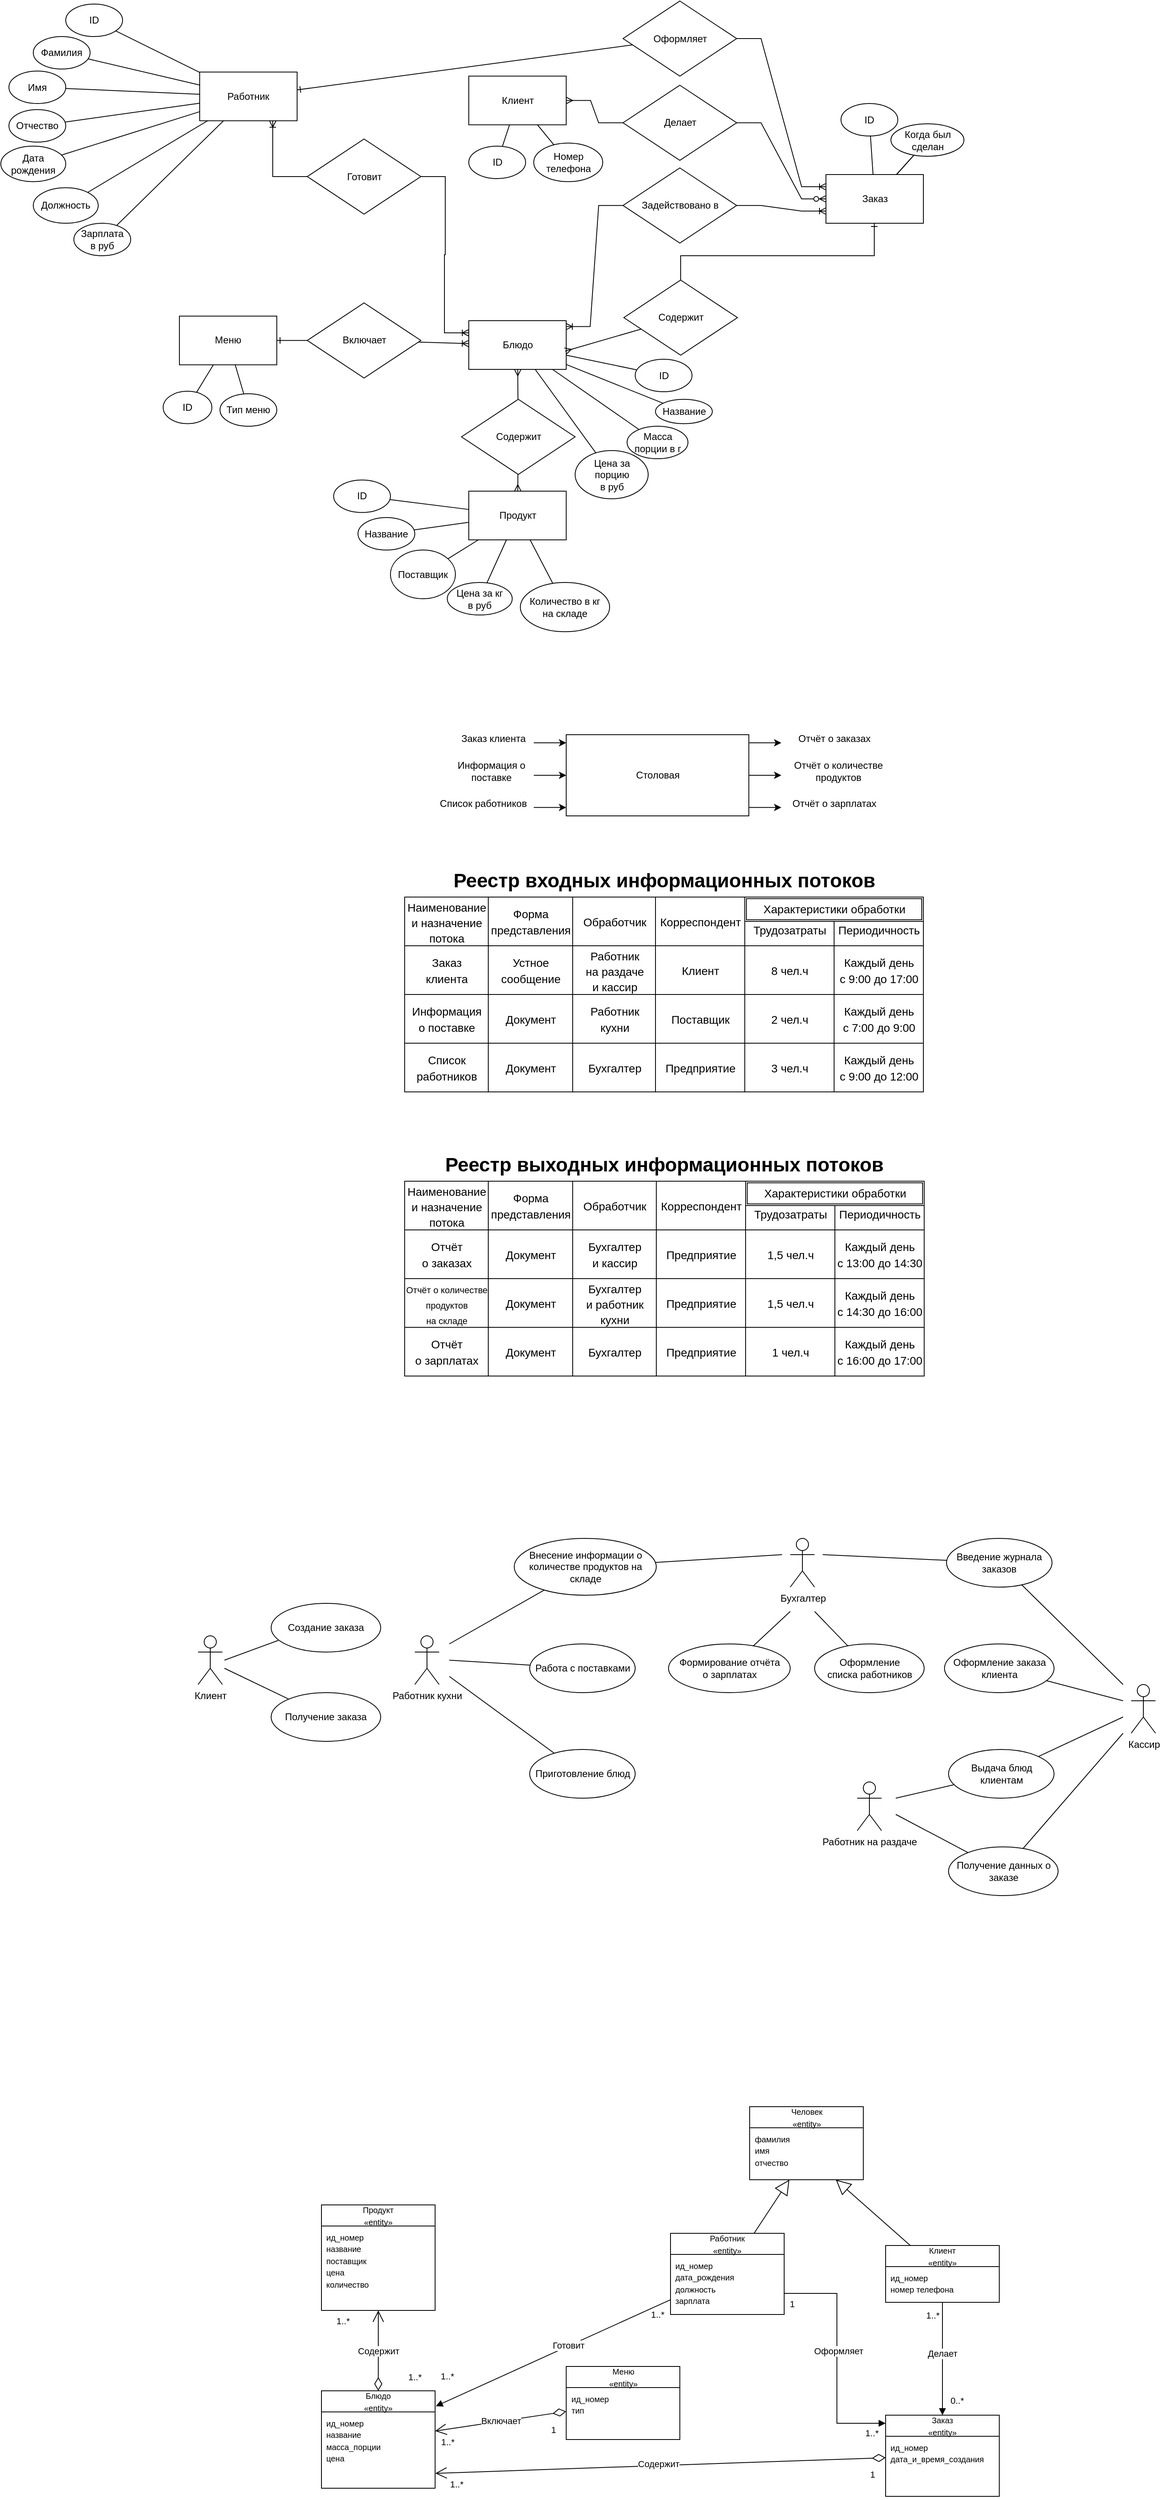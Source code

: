<mxfile version="26.0.9">
  <diagram id="R2lEEEUBdFMjLlhIrx00" name="Page-1">
    <mxGraphModel dx="1690" dy="503" grid="1" gridSize="10" guides="1" tooltips="1" connect="1" arrows="1" fold="1" page="1" pageScale="1" pageWidth="850" pageHeight="1100" math="0" shadow="0" extFonts="Permanent Marker^https://fonts.googleapis.com/css?family=Permanent+Marker">
      <root>
        <mxCell id="0" />
        <mxCell id="1" parent="0" />
        <mxCell id="LvFEWfGlib69xMwCt4WK-14" value="Название" style="ellipse;whiteSpace=wrap;html=1;align=center;" parent="1" vertex="1">
          <mxGeometry x="-340" y="822.5" width="70" height="40" as="geometry" />
        </mxCell>
        <mxCell id="LvFEWfGlib69xMwCt4WK-15" value="ID" style="ellipse;whiteSpace=wrap;html=1;align=center;" parent="1" vertex="1">
          <mxGeometry x="-370" y="776.25" width="70" height="40" as="geometry" />
        </mxCell>
        <mxCell id="LvFEWfGlib69xMwCt4WK-16" value="Количество в кг&lt;div&gt;на складе&lt;/div&gt;" style="ellipse;whiteSpace=wrap;html=1;align=center;" parent="1" vertex="1">
          <mxGeometry x="-140" y="902.5" width="110" height="60.63" as="geometry" />
        </mxCell>
        <mxCell id="LvFEWfGlib69xMwCt4WK-24" value="Продукт" style="whiteSpace=wrap;html=1;align=center;" parent="1" vertex="1">
          <mxGeometry x="-203.5" y="790" width="120" height="60" as="geometry" />
        </mxCell>
        <mxCell id="LvFEWfGlib69xMwCt4WK-25" value="" style="endArrow=none;html=1;rounded=0;" parent="1" source="LvFEWfGlib69xMwCt4WK-15" target="LvFEWfGlib69xMwCt4WK-24" edge="1">
          <mxGeometry relative="1" as="geometry">
            <mxPoint x="-625.097" y="584.939" as="sourcePoint" />
            <mxPoint x="-302.5" y="432.5" as="targetPoint" />
          </mxGeometry>
        </mxCell>
        <mxCell id="LvFEWfGlib69xMwCt4WK-26" value="" style="endArrow=none;html=1;rounded=0;" parent="1" source="LvFEWfGlib69xMwCt4WK-14" target="LvFEWfGlib69xMwCt4WK-24" edge="1">
          <mxGeometry relative="1" as="geometry">
            <mxPoint x="-462.5" y="432.5" as="sourcePoint" />
            <mxPoint x="-302.5" y="432.5" as="targetPoint" />
          </mxGeometry>
        </mxCell>
        <mxCell id="LvFEWfGlib69xMwCt4WK-27" value="" style="endArrow=none;html=1;rounded=0;" parent="1" source="LvFEWfGlib69xMwCt4WK-16" target="LvFEWfGlib69xMwCt4WK-24" edge="1">
          <mxGeometry relative="1" as="geometry">
            <mxPoint x="-462.5" y="432.5" as="sourcePoint" />
            <mxPoint x="-302.5" y="432.5" as="targetPoint" />
          </mxGeometry>
        </mxCell>
        <mxCell id="LvFEWfGlib69xMwCt4WK-28" value="Цена за кг&lt;div&gt;в руб&lt;/div&gt;" style="ellipse;whiteSpace=wrap;html=1;align=center;" parent="1" vertex="1">
          <mxGeometry x="-230" y="902.5" width="80" height="40" as="geometry" />
        </mxCell>
        <mxCell id="LvFEWfGlib69xMwCt4WK-29" value="" style="endArrow=none;html=1;rounded=0;" parent="1" source="LvFEWfGlib69xMwCt4WK-24" target="LvFEWfGlib69xMwCt4WK-28" edge="1">
          <mxGeometry relative="1" as="geometry">
            <mxPoint x="-462.5" y="432.5" as="sourcePoint" />
            <mxPoint x="-476.368" y="643.153" as="targetPoint" />
          </mxGeometry>
        </mxCell>
        <mxCell id="LvFEWfGlib69xMwCt4WK-31" value="Содерж&lt;span style=&quot;background-color: transparent; color: light-dark(rgb(0, 0, 0), rgb(255, 255, 255));&quot;&gt;ит&lt;/span&gt;" style="shape=rhombus;perimeter=rhombusPerimeter;whiteSpace=wrap;html=1;align=center;" parent="1" vertex="1">
          <mxGeometry x="-212.5" y="676.88" width="140" height="92.5" as="geometry" />
        </mxCell>
        <mxCell id="LvFEWfGlib69xMwCt4WK-32" value="Блюдо" style="whiteSpace=wrap;html=1;align=center;" parent="1" vertex="1">
          <mxGeometry x="-203.5" y="580" width="120" height="60" as="geometry" />
        </mxCell>
        <mxCell id="LvFEWfGlib69xMwCt4WK-35" value="Поставщик" style="ellipse;whiteSpace=wrap;html=1;align=center;" parent="1" vertex="1">
          <mxGeometry x="-300" y="862.5" width="80" height="60" as="geometry" />
        </mxCell>
        <mxCell id="LvFEWfGlib69xMwCt4WK-37" value="" style="endArrow=none;html=1;rounded=0;" parent="1" source="LvFEWfGlib69xMwCt4WK-24" target="LvFEWfGlib69xMwCt4WK-35" edge="1">
          <mxGeometry relative="1" as="geometry">
            <mxPoint x="-282.5" y="562.5" as="sourcePoint" />
            <mxPoint x="-122.5" y="562.5" as="targetPoint" />
          </mxGeometry>
        </mxCell>
        <mxCell id="LvFEWfGlib69xMwCt4WK-42" value="ID" style="ellipse;whiteSpace=wrap;html=1;align=center;" parent="1" vertex="1">
          <mxGeometry x="1.5" y="627.5" width="70" height="40" as="geometry" />
        </mxCell>
        <mxCell id="LvFEWfGlib69xMwCt4WK-44" value="" style="endArrow=none;html=1;rounded=0;" parent="1" source="LvFEWfGlib69xMwCt4WK-42" target="LvFEWfGlib69xMwCt4WK-32" edge="1">
          <mxGeometry relative="1" as="geometry">
            <mxPoint x="-282.5" y="562.5" as="sourcePoint" />
            <mxPoint x="-122.5" y="562.5" as="targetPoint" />
          </mxGeometry>
        </mxCell>
        <mxCell id="LvFEWfGlib69xMwCt4WK-46" value="Название" style="ellipse;whiteSpace=wrap;html=1;align=center;" parent="1" vertex="1">
          <mxGeometry x="26.5" y="676.88" width="70" height="30" as="geometry" />
        </mxCell>
        <mxCell id="LvFEWfGlib69xMwCt4WK-47" value="" style="endArrow=none;html=1;rounded=0;" parent="1" source="LvFEWfGlib69xMwCt4WK-46" target="LvFEWfGlib69xMwCt4WK-32" edge="1">
          <mxGeometry relative="1" as="geometry">
            <mxPoint x="-282.5" y="562.5" as="sourcePoint" />
            <mxPoint x="-122.5" y="562.5" as="targetPoint" />
          </mxGeometry>
        </mxCell>
        <mxCell id="LvFEWfGlib69xMwCt4WK-48" value="Масса порции в г" style="ellipse;whiteSpace=wrap;html=1;align=center;" parent="1" vertex="1">
          <mxGeometry x="-8.5" y="710" width="75" height="40" as="geometry" />
        </mxCell>
        <mxCell id="LvFEWfGlib69xMwCt4WK-49" value="" style="endArrow=none;html=1;rounded=0;" parent="1" source="LvFEWfGlib69xMwCt4WK-48" target="LvFEWfGlib69xMwCt4WK-32" edge="1">
          <mxGeometry relative="1" as="geometry">
            <mxPoint x="-282.5" y="562.5" as="sourcePoint" />
            <mxPoint x="-122.5" y="562.5" as="targetPoint" />
          </mxGeometry>
        </mxCell>
        <mxCell id="LvFEWfGlib69xMwCt4WK-50" value="Цена за порцию&lt;div&gt;в руб&lt;/div&gt;" style="ellipse;whiteSpace=wrap;html=1;align=center;" parent="1" vertex="1">
          <mxGeometry x="-72.5" y="740" width="90" height="59.37" as="geometry" />
        </mxCell>
        <mxCell id="LvFEWfGlib69xMwCt4WK-51" value="" style="endArrow=none;html=1;rounded=0;" parent="1" source="LvFEWfGlib69xMwCt4WK-50" target="LvFEWfGlib69xMwCt4WK-32" edge="1">
          <mxGeometry relative="1" as="geometry">
            <mxPoint x="-242.5" y="536.25" as="sourcePoint" />
            <mxPoint x="-82.5" y="536.25" as="targetPoint" />
          </mxGeometry>
        </mxCell>
        <mxCell id="LvFEWfGlib69xMwCt4WK-57" value="Включает" style="shape=rhombus;perimeter=rhombusPerimeter;whiteSpace=wrap;html=1;align=center;" parent="1" vertex="1">
          <mxGeometry x="-402.5" y="558.13" width="140" height="92.5" as="geometry" />
        </mxCell>
        <mxCell id="LvFEWfGlib69xMwCt4WK-58" value="Меню" style="whiteSpace=wrap;html=1;align=center;" parent="1" vertex="1">
          <mxGeometry x="-560" y="574.38" width="120" height="60" as="geometry" />
        </mxCell>
        <mxCell id="LvFEWfGlib69xMwCt4WK-65" value="Тип меню" style="ellipse;whiteSpace=wrap;html=1;align=center;" parent="1" vertex="1">
          <mxGeometry x="-510" y="670" width="70" height="40" as="geometry" />
        </mxCell>
        <mxCell id="LvFEWfGlib69xMwCt4WK-66" value="ID" style="ellipse;whiteSpace=wrap;html=1;align=center;" parent="1" vertex="1">
          <mxGeometry x="-580" y="666.88" width="60" height="40" as="geometry" />
        </mxCell>
        <mxCell id="LvFEWfGlib69xMwCt4WK-67" value="" style="endArrow=none;html=1;rounded=0;" parent="1" source="LvFEWfGlib69xMwCt4WK-66" target="LvFEWfGlib69xMwCt4WK-58" edge="1">
          <mxGeometry relative="1" as="geometry">
            <mxPoint x="247.5" y="566.25" as="sourcePoint" />
            <mxPoint x="407.5" y="566.25" as="targetPoint" />
          </mxGeometry>
        </mxCell>
        <mxCell id="LvFEWfGlib69xMwCt4WK-68" value="" style="endArrow=none;html=1;rounded=0;" parent="1" source="LvFEWfGlib69xMwCt4WK-65" target="LvFEWfGlib69xMwCt4WK-58" edge="1">
          <mxGeometry relative="1" as="geometry">
            <mxPoint x="247.5" y="566.25" as="sourcePoint" />
            <mxPoint x="407.5" y="566.25" as="targetPoint" />
          </mxGeometry>
        </mxCell>
        <mxCell id="LvFEWfGlib69xMwCt4WK-71" value="Заказ" style="whiteSpace=wrap;html=1;align=center;" parent="1" vertex="1">
          <mxGeometry x="236.5" y="400" width="120" height="60" as="geometry" />
        </mxCell>
        <mxCell id="LvFEWfGlib69xMwCt4WK-72" value="Задействовано в" style="shape=rhombus;perimeter=rhombusPerimeter;whiteSpace=wrap;html=1;align=center;" parent="1" vertex="1">
          <mxGeometry x="-13.5" y="391.88" width="140" height="92.5" as="geometry" />
        </mxCell>
        <mxCell id="LvFEWfGlib69xMwCt4WK-75" value="" style="edgeStyle=entityRelationEdgeStyle;fontSize=12;html=1;endArrow=ERoneToMany;rounded=0;exitX=0;exitY=0.5;exitDx=0;exitDy=0;entryX=0.996;entryY=0.121;entryDx=0;entryDy=0;entryPerimeter=0;" parent="1" source="LvFEWfGlib69xMwCt4WK-72" target="LvFEWfGlib69xMwCt4WK-32" edge="1">
          <mxGeometry width="100" height="100" relative="1" as="geometry">
            <mxPoint x="-282.5" y="372.25" as="sourcePoint" />
            <mxPoint x="-102.5" y="466.25" as="targetPoint" />
          </mxGeometry>
        </mxCell>
        <mxCell id="LvFEWfGlib69xMwCt4WK-76" value="" style="edgeStyle=entityRelationEdgeStyle;fontSize=12;html=1;endArrow=ERoneToMany;rounded=0;entryX=0;entryY=0.75;entryDx=0;entryDy=0;" parent="1" source="LvFEWfGlib69xMwCt4WK-72" target="LvFEWfGlib69xMwCt4WK-71" edge="1">
          <mxGeometry width="100" height="100" relative="1" as="geometry">
            <mxPoint x="127.5" y="360" as="sourcePoint" />
            <mxPoint x="200" y="270" as="targetPoint" />
          </mxGeometry>
        </mxCell>
        <mxCell id="LvFEWfGlib69xMwCt4WK-77" value="ID" style="ellipse;whiteSpace=wrap;html=1;align=center;" parent="1" vertex="1">
          <mxGeometry x="255" y="312.5" width="70" height="40" as="geometry" />
        </mxCell>
        <mxCell id="LvFEWfGlib69xMwCt4WK-78" value="" style="endArrow=none;html=1;rounded=0;" parent="1" source="LvFEWfGlib69xMwCt4WK-77" target="LvFEWfGlib69xMwCt4WK-71" edge="1">
          <mxGeometry relative="1" as="geometry">
            <mxPoint x="-382.5" y="366.25" as="sourcePoint" />
            <mxPoint x="-222.5" y="366.25" as="targetPoint" />
          </mxGeometry>
        </mxCell>
        <mxCell id="tz4odHqhtknjw58s-V6p-4" value="" style="endArrow=none;html=1;rounded=0;" parent="1" source="tz4odHqhtknjw58s-V6p-1" target="LvFEWfGlib69xMwCt4WK-71" edge="1">
          <mxGeometry relative="1" as="geometry">
            <mxPoint x="196.5" y="408.25" as="sourcePoint" />
            <mxPoint x="232.5" y="386.25" as="targetPoint" />
          </mxGeometry>
        </mxCell>
        <mxCell id="tz4odHqhtknjw58s-V6p-10" value="" style="endArrow=none;html=1;rounded=0;" parent="1" source="tz4odHqhtknjw58s-V6p-1" target="LvFEWfGlib69xMwCt4WK-71" edge="1">
          <mxGeometry relative="1" as="geometry">
            <mxPoint x="297.5" y="446.25" as="sourcePoint" />
            <mxPoint x="287.5" y="386.25" as="targetPoint" />
          </mxGeometry>
        </mxCell>
        <mxCell id="tz4odHqhtknjw58s-V6p-28" value="Клиент" style="whiteSpace=wrap;html=1;align=center;" parent="1" vertex="1">
          <mxGeometry x="-203.5" y="278.75" width="120" height="60" as="geometry" />
        </mxCell>
        <mxCell id="tz4odHqhtknjw58s-V6p-29" value="Делает" style="shape=rhombus;perimeter=rhombusPerimeter;whiteSpace=wrap;html=1;align=center;" parent="1" vertex="1">
          <mxGeometry x="-13.5" y="290" width="140" height="92.5" as="geometry" />
        </mxCell>
        <mxCell id="tz4odHqhtknjw58s-V6p-32" value="ID" style="ellipse;whiteSpace=wrap;html=1;align=center;" parent="1" vertex="1">
          <mxGeometry x="-203.5" y="365" width="70" height="40" as="geometry" />
        </mxCell>
        <mxCell id="tz4odHqhtknjw58s-V6p-33" value="" style="endArrow=none;html=1;rounded=0;" parent="1" source="tz4odHqhtknjw58s-V6p-32" target="tz4odHqhtknjw58s-V6p-28" edge="1">
          <mxGeometry relative="1" as="geometry">
            <mxPoint x="-92.5" y="436.25" as="sourcePoint" />
            <mxPoint x="67.5" y="436.25" as="targetPoint" />
          </mxGeometry>
        </mxCell>
        <mxCell id="tz4odHqhtknjw58s-V6p-35" value="Работник" style="whiteSpace=wrap;html=1;align=center;" parent="1" vertex="1">
          <mxGeometry x="-535" y="273.75" width="120" height="60" as="geometry" />
        </mxCell>
        <mxCell id="tz4odHqhtknjw58s-V6p-40" value="ID" style="ellipse;whiteSpace=wrap;html=1;align=center;" parent="1" vertex="1">
          <mxGeometry x="-700" y="190" width="70" height="40" as="geometry" />
        </mxCell>
        <mxCell id="tz4odHqhtknjw58s-V6p-41" value="Зарплата&lt;div&gt;в руб&lt;/div&gt;" style="ellipse;whiteSpace=wrap;html=1;align=center;direction=west;" parent="1" vertex="1">
          <mxGeometry x="-690" y="460" width="70" height="40" as="geometry" />
        </mxCell>
        <mxCell id="tz4odHqhtknjw58s-V6p-45" value="" style="endArrow=none;html=1;rounded=0;" parent="1" source="tz4odHqhtknjw58s-V6p-40" target="tz4odHqhtknjw58s-V6p-35" edge="1">
          <mxGeometry relative="1" as="geometry">
            <mxPoint x="-669.195" y="195.925" as="sourcePoint" />
            <mxPoint x="-297.5" y="230" as="targetPoint" />
          </mxGeometry>
        </mxCell>
        <mxCell id="tz4odHqhtknjw58s-V6p-46" value="" style="endArrow=none;html=1;rounded=0;" parent="1" source="1T5PfgBi2zAFqyrYh7HE-7" target="tz4odHqhtknjw58s-V6p-35" edge="1">
          <mxGeometry relative="1" as="geometry">
            <mxPoint x="-648.241" y="234.146" as="sourcePoint" />
            <mxPoint x="-297.5" y="330" as="targetPoint" />
          </mxGeometry>
        </mxCell>
        <mxCell id="tz4odHqhtknjw58s-V6p-47" value="" style="endArrow=none;html=1;rounded=0;" parent="1" source="tz4odHqhtknjw58s-V6p-41" target="tz4odHqhtknjw58s-V6p-35" edge="1">
          <mxGeometry relative="1" as="geometry">
            <mxPoint x="-603.98" y="233.768" as="sourcePoint" />
            <mxPoint x="-297.5" y="330" as="targetPoint" />
          </mxGeometry>
        </mxCell>
        <mxCell id="tz4odHqhtknjw58s-V6p-49" value="Готовит" style="shape=rhombus;perimeter=rhombusPerimeter;whiteSpace=wrap;html=1;align=center;" parent="1" vertex="1">
          <mxGeometry x="-402.5" y="356.25" width="140" height="92.5" as="geometry" />
        </mxCell>
        <mxCell id="tz4odHqhtknjw58s-V6p-53" value="" style="edgeStyle=entityRelationEdgeStyle;fontSize=12;html=1;endArrow=ERoneToMany;rounded=0;entryX=0;entryY=0.25;entryDx=0;entryDy=0;" parent="1" source="tz4odHqhtknjw58s-V6p-49" target="LvFEWfGlib69xMwCt4WK-32" edge="1">
          <mxGeometry width="100" height="100" relative="1" as="geometry">
            <mxPoint x="-232.5" y="390" as="sourcePoint" />
            <mxPoint x="-302.5" y="430" as="targetPoint" />
          </mxGeometry>
        </mxCell>
        <mxCell id="tz4odHqhtknjw58s-V6p-61" value="Оформляет" style="shape=rhombus;perimeter=rhombusPerimeter;whiteSpace=wrap;html=1;align=center;" parent="1" vertex="1">
          <mxGeometry x="-13.5" y="186.25" width="140" height="92.5" as="geometry" />
        </mxCell>
        <mxCell id="tz4odHqhtknjw58s-V6p-65" value="" style="edgeStyle=entityRelationEdgeStyle;fontSize=12;html=1;endArrow=ERoneToMany;rounded=0;endSize=6;entryX=0;entryY=0.25;entryDx=0;entryDy=0;" parent="1" source="tz4odHqhtknjw58s-V6p-61" target="LvFEWfGlib69xMwCt4WK-71" edge="1">
          <mxGeometry width="100" height="100" relative="1" as="geometry">
            <mxPoint x="127.5" y="59.5" as="sourcePoint" />
            <mxPoint x="190" y="160" as="targetPoint" />
            <Array as="points">
              <mxPoint x="140" y="170" />
              <mxPoint x="150" y="200" />
              <mxPoint x="158" y="230" />
              <mxPoint x="197.5" y="292.24" />
              <mxPoint x="187.5" y="306.25" />
            </Array>
          </mxGeometry>
        </mxCell>
        <mxCell id="yZC3clbUCUtn4CxKW6aq-1" value="Столовая" style="html=1;whiteSpace=wrap;" parent="1" vertex="1">
          <mxGeometry x="-83.5" y="1090" width="225" height="100" as="geometry" />
        </mxCell>
        <mxCell id="yZC3clbUCUtn4CxKW6aq-2" value="" style="endArrow=classic;html=1;rounded=0;" parent="1" edge="1">
          <mxGeometry width="50" height="50" relative="1" as="geometry">
            <mxPoint x="-123.5" y="1100" as="sourcePoint" />
            <mxPoint x="-83.5" y="1100" as="targetPoint" />
          </mxGeometry>
        </mxCell>
        <mxCell id="yZC3clbUCUtn4CxKW6aq-3" value="Заказ клиента" style="text;html=1;align=center;verticalAlign=middle;whiteSpace=wrap;rounded=0;" parent="1" vertex="1">
          <mxGeometry x="-223.5" y="1080" width="100" height="30" as="geometry" />
        </mxCell>
        <mxCell id="yZC3clbUCUtn4CxKW6aq-4" value="" style="endArrow=classic;html=1;rounded=0;" parent="1" edge="1">
          <mxGeometry width="50" height="50" relative="1" as="geometry">
            <mxPoint x="141.5" y="1100" as="sourcePoint" />
            <mxPoint x="181.5" y="1100" as="targetPoint" />
          </mxGeometry>
        </mxCell>
        <mxCell id="yZC3clbUCUtn4CxKW6aq-5" value="Отчёт о заказах" style="text;html=1;align=center;verticalAlign=middle;whiteSpace=wrap;rounded=0;" parent="1" vertex="1">
          <mxGeometry x="186.5" y="1080" width="120" height="30" as="geometry" />
        </mxCell>
        <mxCell id="yZC3clbUCUtn4CxKW6aq-7" value="" style="endArrow=classic;html=1;rounded=0;" parent="1" edge="1">
          <mxGeometry width="50" height="50" relative="1" as="geometry">
            <mxPoint x="-123.5" y="1140" as="sourcePoint" />
            <mxPoint x="-83.5" y="1140" as="targetPoint" />
          </mxGeometry>
        </mxCell>
        <mxCell id="yZC3clbUCUtn4CxKW6aq-8" value="" style="endArrow=classic;html=1;rounded=0;" parent="1" edge="1">
          <mxGeometry width="50" height="50" relative="1" as="geometry">
            <mxPoint x="141.5" y="1140" as="sourcePoint" />
            <mxPoint x="181.5" y="1140" as="targetPoint" />
          </mxGeometry>
        </mxCell>
        <mxCell id="yZC3clbUCUtn4CxKW6aq-10" value="Информация о поставке" style="text;html=1;align=center;verticalAlign=middle;whiteSpace=wrap;rounded=0;" parent="1" vertex="1">
          <mxGeometry x="-223.5" y="1120" width="95" height="30" as="geometry" />
        </mxCell>
        <mxCell id="yZC3clbUCUtn4CxKW6aq-11" value="Отчёт о количестве продуктов" style="text;html=1;align=center;verticalAlign=middle;whiteSpace=wrap;rounded=0;" parent="1" vertex="1">
          <mxGeometry x="186.5" y="1120" width="130" height="30" as="geometry" />
        </mxCell>
        <mxCell id="yZC3clbUCUtn4CxKW6aq-12" value="" style="endArrow=classic;html=1;rounded=0;" parent="1" edge="1">
          <mxGeometry width="50" height="50" relative="1" as="geometry">
            <mxPoint x="-123.5" y="1179.67" as="sourcePoint" />
            <mxPoint x="-83.5" y="1179.67" as="targetPoint" />
          </mxGeometry>
        </mxCell>
        <mxCell id="yZC3clbUCUtn4CxKW6aq-13" value="Список работников" style="text;html=1;align=center;verticalAlign=middle;whiteSpace=wrap;rounded=0;" parent="1" vertex="1">
          <mxGeometry x="-243.5" y="1160" width="115" height="30" as="geometry" />
        </mxCell>
        <mxCell id="yZC3clbUCUtn4CxKW6aq-14" value="Отчёт о зарплатах" style="text;html=1;align=center;verticalAlign=middle;whiteSpace=wrap;rounded=0;" parent="1" vertex="1">
          <mxGeometry x="186.5" y="1160" width="120" height="30" as="geometry" />
        </mxCell>
        <mxCell id="yZC3clbUCUtn4CxKW6aq-15" value="" style="endArrow=classic;html=1;rounded=0;" parent="1" edge="1">
          <mxGeometry width="50" height="50" relative="1" as="geometry">
            <mxPoint x="141.5" y="1179.66" as="sourcePoint" />
            <mxPoint x="181.5" y="1179.66" as="targetPoint" />
          </mxGeometry>
        </mxCell>
        <mxCell id="yZC3clbUCUtn4CxKW6aq-150" value="" style="shape=table;startSize=0;container=1;collapsible=0;childLayout=tableLayout;fontSize=16;" parent="1" vertex="1">
          <mxGeometry x="-282.5" y="1290" width="310" height="240" as="geometry" />
        </mxCell>
        <mxCell id="yZC3clbUCUtn4CxKW6aq-151" value="" style="shape=tableRow;horizontal=0;startSize=0;swimlaneHead=0;swimlaneBody=0;strokeColor=inherit;top=0;left=0;bottom=0;right=0;collapsible=0;dropTarget=0;fillColor=none;points=[[0,0.5],[1,0.5]];portConstraint=eastwest;fontSize=16;" parent="yZC3clbUCUtn4CxKW6aq-150" vertex="1">
          <mxGeometry width="310" height="60" as="geometry" />
        </mxCell>
        <mxCell id="yZC3clbUCUtn4CxKW6aq-152" value="&lt;font style=&quot;font-size: 14px;&quot;&gt;Наименование&lt;/font&gt;&lt;div&gt;&lt;font style=&quot;font-size: 14px;&quot;&gt;и назначение потока&lt;/font&gt;&lt;/div&gt;" style="shape=partialRectangle;html=1;whiteSpace=wrap;connectable=0;strokeColor=inherit;overflow=hidden;fillColor=none;top=0;left=0;bottom=0;right=0;pointerEvents=1;fontSize=16;" parent="yZC3clbUCUtn4CxKW6aq-151" vertex="1">
          <mxGeometry width="103" height="60" as="geometry">
            <mxRectangle width="103" height="60" as="alternateBounds" />
          </mxGeometry>
        </mxCell>
        <mxCell id="yZC3clbUCUtn4CxKW6aq-153" value="&lt;font style=&quot;font-size: 14px;&quot;&gt;Форма&lt;/font&gt;&lt;div&gt;&lt;font style=&quot;font-size: 14px;&quot;&gt;представления&lt;/font&gt;&lt;/div&gt;" style="shape=partialRectangle;html=1;whiteSpace=wrap;connectable=0;strokeColor=inherit;overflow=hidden;fillColor=none;top=0;left=0;bottom=0;right=0;pointerEvents=1;fontSize=16;" parent="yZC3clbUCUtn4CxKW6aq-151" vertex="1">
          <mxGeometry x="103" width="104" height="60" as="geometry">
            <mxRectangle width="104" height="60" as="alternateBounds" />
          </mxGeometry>
        </mxCell>
        <mxCell id="yZC3clbUCUtn4CxKW6aq-154" value="&lt;font style=&quot;font-size: 14px;&quot;&gt;Обработчик&lt;/font&gt;" style="shape=partialRectangle;html=1;whiteSpace=wrap;connectable=0;strokeColor=inherit;overflow=hidden;fillColor=none;top=0;left=0;bottom=0;right=0;pointerEvents=1;fontSize=16;" parent="yZC3clbUCUtn4CxKW6aq-151" vertex="1">
          <mxGeometry x="207" width="103" height="60" as="geometry">
            <mxRectangle width="103" height="60" as="alternateBounds" />
          </mxGeometry>
        </mxCell>
        <mxCell id="yZC3clbUCUtn4CxKW6aq-176" value="" style="shape=tableRow;horizontal=0;startSize=0;swimlaneHead=0;swimlaneBody=0;strokeColor=inherit;top=0;left=0;bottom=0;right=0;collapsible=0;dropTarget=0;fillColor=none;points=[[0,0.5],[1,0.5]];portConstraint=eastwest;fontSize=16;" parent="yZC3clbUCUtn4CxKW6aq-150" vertex="1">
          <mxGeometry y="60" width="310" height="60" as="geometry" />
        </mxCell>
        <mxCell id="yZC3clbUCUtn4CxKW6aq-177" value="&lt;font style=&quot;font-size: 14px;&quot;&gt;Заказ&lt;/font&gt;&lt;div&gt;&lt;font style=&quot;font-size: 14px;&quot;&gt;клиента&lt;/font&gt;&lt;/div&gt;" style="shape=partialRectangle;html=1;whiteSpace=wrap;connectable=0;strokeColor=inherit;overflow=hidden;fillColor=none;top=0;left=0;bottom=0;right=0;pointerEvents=1;fontSize=16;" parent="yZC3clbUCUtn4CxKW6aq-176" vertex="1">
          <mxGeometry width="103" height="60" as="geometry">
            <mxRectangle width="103" height="60" as="alternateBounds" />
          </mxGeometry>
        </mxCell>
        <mxCell id="yZC3clbUCUtn4CxKW6aq-178" value="&lt;font style=&quot;font-size: 14px;&quot;&gt;Устное&lt;/font&gt;&lt;div&gt;&lt;font style=&quot;font-size: 14px;&quot;&gt;сообщение&lt;/font&gt;&lt;/div&gt;" style="shape=partialRectangle;html=1;whiteSpace=wrap;connectable=0;strokeColor=inherit;overflow=hidden;fillColor=none;top=0;left=0;bottom=0;right=0;pointerEvents=1;fontSize=16;" parent="yZC3clbUCUtn4CxKW6aq-176" vertex="1">
          <mxGeometry x="103" width="104" height="60" as="geometry">
            <mxRectangle width="104" height="60" as="alternateBounds" />
          </mxGeometry>
        </mxCell>
        <mxCell id="yZC3clbUCUtn4CxKW6aq-179" value="&lt;font style=&quot;font-size: 14px;&quot;&gt;Работник&lt;/font&gt;&lt;div&gt;&lt;span style=&quot;background-color: transparent; color: light-dark(rgb(0, 0, 0), rgb(255, 255, 255)); font-size: 14px;&quot;&gt;на&amp;nbsp;&lt;/span&gt;&lt;span style=&quot;font-size: 14px; background-color: transparent; color: light-dark(rgb(0, 0, 0), rgb(255, 255, 255));&quot;&gt;раздаче&lt;/span&gt;&lt;div&gt;&lt;div&gt;&lt;font style=&quot;font-size: 14px;&quot;&gt;и кассир&lt;/font&gt;&lt;/div&gt;&lt;/div&gt;&lt;/div&gt;" style="shape=partialRectangle;html=1;whiteSpace=wrap;connectable=0;strokeColor=inherit;overflow=hidden;fillColor=none;top=0;left=0;bottom=0;right=0;pointerEvents=1;fontSize=16;" parent="yZC3clbUCUtn4CxKW6aq-176" vertex="1">
          <mxGeometry x="207" width="103" height="60" as="geometry">
            <mxRectangle width="103" height="60" as="alternateBounds" />
          </mxGeometry>
        </mxCell>
        <mxCell id="yZC3clbUCUtn4CxKW6aq-155" value="" style="shape=tableRow;horizontal=0;startSize=0;swimlaneHead=0;swimlaneBody=0;strokeColor=inherit;top=0;left=0;bottom=0;right=0;collapsible=0;dropTarget=0;fillColor=none;points=[[0,0.5],[1,0.5]];portConstraint=eastwest;fontSize=16;" parent="yZC3clbUCUtn4CxKW6aq-150" vertex="1">
          <mxGeometry y="120" width="310" height="60" as="geometry" />
        </mxCell>
        <mxCell id="yZC3clbUCUtn4CxKW6aq-156" value="&lt;span style=&quot;font-size: 14px;&quot;&gt;Информация&lt;/span&gt;&lt;div&gt;&lt;span style=&quot;font-size: 14px;&quot;&gt;о поставке&lt;/span&gt;&lt;/div&gt;" style="shape=partialRectangle;html=1;whiteSpace=wrap;connectable=0;strokeColor=inherit;overflow=hidden;fillColor=none;top=0;left=0;bottom=0;right=0;pointerEvents=1;fontSize=16;" parent="yZC3clbUCUtn4CxKW6aq-155" vertex="1">
          <mxGeometry width="103" height="60" as="geometry">
            <mxRectangle width="103" height="60" as="alternateBounds" />
          </mxGeometry>
        </mxCell>
        <mxCell id="yZC3clbUCUtn4CxKW6aq-157" value="&lt;span style=&quot;font-size: 14px;&quot;&gt;Документ&lt;/span&gt;" style="shape=partialRectangle;html=1;whiteSpace=wrap;connectable=0;strokeColor=inherit;overflow=hidden;fillColor=none;top=0;left=0;bottom=0;right=0;pointerEvents=1;fontSize=16;" parent="yZC3clbUCUtn4CxKW6aq-155" vertex="1">
          <mxGeometry x="103" width="104" height="60" as="geometry">
            <mxRectangle width="104" height="60" as="alternateBounds" />
          </mxGeometry>
        </mxCell>
        <mxCell id="yZC3clbUCUtn4CxKW6aq-158" value="&lt;span style=&quot;font-size: 14px;&quot;&gt;Работник&lt;/span&gt;&lt;div&gt;&lt;span style=&quot;font-size: 14px;&quot;&gt;кухни&lt;/span&gt;&lt;/div&gt;" style="shape=partialRectangle;html=1;whiteSpace=wrap;connectable=0;strokeColor=inherit;overflow=hidden;fillColor=none;top=0;left=0;bottom=0;right=0;pointerEvents=1;fontSize=16;" parent="yZC3clbUCUtn4CxKW6aq-155" vertex="1">
          <mxGeometry x="207" width="103" height="60" as="geometry">
            <mxRectangle width="103" height="60" as="alternateBounds" />
          </mxGeometry>
        </mxCell>
        <mxCell id="yZC3clbUCUtn4CxKW6aq-159" value="" style="shape=tableRow;horizontal=0;startSize=0;swimlaneHead=0;swimlaneBody=0;strokeColor=inherit;top=0;left=0;bottom=0;right=0;collapsible=0;dropTarget=0;fillColor=none;points=[[0,0.5],[1,0.5]];portConstraint=eastwest;fontSize=16;" parent="yZC3clbUCUtn4CxKW6aq-150" vertex="1">
          <mxGeometry y="180" width="310" height="60" as="geometry" />
        </mxCell>
        <mxCell id="yZC3clbUCUtn4CxKW6aq-160" value="&lt;span style=&quot;font-size: 14px;&quot;&gt;Список работников&lt;/span&gt;" style="shape=partialRectangle;html=1;whiteSpace=wrap;connectable=0;strokeColor=inherit;overflow=hidden;fillColor=none;top=0;left=0;bottom=0;right=0;pointerEvents=1;fontSize=16;" parent="yZC3clbUCUtn4CxKW6aq-159" vertex="1">
          <mxGeometry width="103" height="60" as="geometry">
            <mxRectangle width="103" height="60" as="alternateBounds" />
          </mxGeometry>
        </mxCell>
        <mxCell id="yZC3clbUCUtn4CxKW6aq-161" value="&lt;span style=&quot;font-size: 14px;&quot;&gt;Документ&lt;/span&gt;" style="shape=partialRectangle;html=1;whiteSpace=wrap;connectable=0;strokeColor=inherit;overflow=hidden;fillColor=none;top=0;left=0;bottom=0;right=0;pointerEvents=1;fontSize=16;" parent="yZC3clbUCUtn4CxKW6aq-159" vertex="1">
          <mxGeometry x="103" width="104" height="60" as="geometry">
            <mxRectangle width="104" height="60" as="alternateBounds" />
          </mxGeometry>
        </mxCell>
        <mxCell id="yZC3clbUCUtn4CxKW6aq-162" value="&lt;span style=&quot;font-size: 14px;&quot;&gt;Бухгалтер&lt;/span&gt;" style="shape=partialRectangle;html=1;whiteSpace=wrap;connectable=0;strokeColor=inherit;overflow=hidden;fillColor=none;top=0;left=0;bottom=0;right=0;pointerEvents=1;fontSize=16;" parent="yZC3clbUCUtn4CxKW6aq-159" vertex="1">
          <mxGeometry x="207" width="103" height="60" as="geometry">
            <mxRectangle width="103" height="60" as="alternateBounds" />
          </mxGeometry>
        </mxCell>
        <mxCell id="yZC3clbUCUtn4CxKW6aq-163" value="" style="shape=table;startSize=0;container=1;collapsible=0;childLayout=tableLayout;fontSize=16;" parent="1" vertex="1">
          <mxGeometry x="26.5" y="1290" width="330" height="240" as="geometry" />
        </mxCell>
        <mxCell id="yZC3clbUCUtn4CxKW6aq-164" value="" style="shape=tableRow;horizontal=0;startSize=0;swimlaneHead=0;swimlaneBody=0;strokeColor=inherit;top=0;left=0;bottom=0;right=0;collapsible=0;dropTarget=0;fillColor=none;points=[[0,0.5],[1,0.5]];portConstraint=eastwest;fontSize=16;" parent="yZC3clbUCUtn4CxKW6aq-163" vertex="1">
          <mxGeometry width="330" height="60" as="geometry" />
        </mxCell>
        <mxCell id="yZC3clbUCUtn4CxKW6aq-165" value="&lt;font style=&quot;font-size: 14px;&quot;&gt;Корреспондент&lt;/font&gt;" style="shape=partialRectangle;html=1;whiteSpace=wrap;connectable=0;strokeColor=inherit;overflow=hidden;fillColor=none;top=0;left=0;bottom=0;right=0;pointerEvents=1;fontSize=16;" parent="yZC3clbUCUtn4CxKW6aq-164" vertex="1">
          <mxGeometry width="110" height="60" as="geometry">
            <mxRectangle width="110" height="60" as="alternateBounds" />
          </mxGeometry>
        </mxCell>
        <mxCell id="yZC3clbUCUtn4CxKW6aq-166" value="&lt;div&gt;&lt;font style=&quot;font-size: 14px;&quot;&gt;&lt;br&gt;&lt;/font&gt;&lt;/div&gt;&lt;div&gt;&lt;font style=&quot;font-size: 14px;&quot;&gt;Трудозатраты&lt;/font&gt;&lt;/div&gt;" style="shape=partialRectangle;html=1;whiteSpace=wrap;connectable=0;strokeColor=inherit;overflow=hidden;fillColor=none;top=0;left=0;bottom=0;right=0;pointerEvents=1;fontSize=16;" parent="yZC3clbUCUtn4CxKW6aq-164" vertex="1">
          <mxGeometry x="110" width="110" height="60" as="geometry">
            <mxRectangle width="110" height="60" as="alternateBounds" />
          </mxGeometry>
        </mxCell>
        <mxCell id="yZC3clbUCUtn4CxKW6aq-167" value="&lt;div&gt;&lt;font style=&quot;font-size: 14px;&quot;&gt;&lt;br&gt;&lt;/font&gt;&lt;/div&gt;&lt;font style=&quot;font-size: 14px;&quot;&gt;Периодичность&lt;/font&gt;" style="shape=partialRectangle;html=1;whiteSpace=wrap;connectable=0;strokeColor=inherit;overflow=hidden;fillColor=none;top=0;left=0;bottom=0;right=0;pointerEvents=1;fontSize=16;" parent="yZC3clbUCUtn4CxKW6aq-164" vertex="1">
          <mxGeometry x="220" width="110" height="60" as="geometry">
            <mxRectangle width="110" height="60" as="alternateBounds" />
          </mxGeometry>
        </mxCell>
        <mxCell id="yZC3clbUCUtn4CxKW6aq-168" value="" style="shape=tableRow;horizontal=0;startSize=0;swimlaneHead=0;swimlaneBody=0;strokeColor=inherit;top=0;left=0;bottom=0;right=0;collapsible=0;dropTarget=0;fillColor=none;points=[[0,0.5],[1,0.5]];portConstraint=eastwest;fontSize=16;" parent="yZC3clbUCUtn4CxKW6aq-163" vertex="1">
          <mxGeometry y="60" width="330" height="60" as="geometry" />
        </mxCell>
        <mxCell id="yZC3clbUCUtn4CxKW6aq-169" value="&lt;font style=&quot;font-size: 14px;&quot;&gt;Клиент&lt;/font&gt;" style="shape=partialRectangle;html=1;whiteSpace=wrap;connectable=0;strokeColor=inherit;overflow=hidden;fillColor=none;top=0;left=0;bottom=0;right=0;pointerEvents=1;fontSize=16;" parent="yZC3clbUCUtn4CxKW6aq-168" vertex="1">
          <mxGeometry width="110" height="60" as="geometry">
            <mxRectangle width="110" height="60" as="alternateBounds" />
          </mxGeometry>
        </mxCell>
        <mxCell id="yZC3clbUCUtn4CxKW6aq-170" value="&lt;font style=&quot;font-size: 14px;&quot;&gt;8 чел.ч&lt;/font&gt;" style="shape=partialRectangle;html=1;whiteSpace=wrap;connectable=0;strokeColor=inherit;overflow=hidden;fillColor=none;top=0;left=0;bottom=0;right=0;pointerEvents=1;fontSize=16;" parent="yZC3clbUCUtn4CxKW6aq-168" vertex="1">
          <mxGeometry x="110" width="110" height="60" as="geometry">
            <mxRectangle width="110" height="60" as="alternateBounds" />
          </mxGeometry>
        </mxCell>
        <mxCell id="yZC3clbUCUtn4CxKW6aq-171" value="&lt;font style=&quot;font-size: 14px;&quot;&gt;Каждый день&lt;/font&gt;&lt;div&gt;&lt;font style=&quot;font-size: 14px;&quot;&gt;с 9:00 до 17:00&lt;/font&gt;&lt;/div&gt;" style="shape=partialRectangle;html=1;whiteSpace=wrap;connectable=0;strokeColor=inherit;overflow=hidden;fillColor=none;top=0;left=0;bottom=0;right=0;pointerEvents=1;fontSize=16;" parent="yZC3clbUCUtn4CxKW6aq-168" vertex="1">
          <mxGeometry x="220" width="110" height="60" as="geometry">
            <mxRectangle width="110" height="60" as="alternateBounds" />
          </mxGeometry>
        </mxCell>
        <mxCell id="yZC3clbUCUtn4CxKW6aq-180" value="" style="shape=tableRow;horizontal=0;startSize=0;swimlaneHead=0;swimlaneBody=0;strokeColor=inherit;top=0;left=0;bottom=0;right=0;collapsible=0;dropTarget=0;fillColor=none;points=[[0,0.5],[1,0.5]];portConstraint=eastwest;fontSize=16;" parent="yZC3clbUCUtn4CxKW6aq-163" vertex="1">
          <mxGeometry y="120" width="330" height="60" as="geometry" />
        </mxCell>
        <mxCell id="yZC3clbUCUtn4CxKW6aq-181" value="&lt;span style=&quot;font-size: 14px;&quot;&gt;Поставщик&lt;/span&gt;" style="shape=partialRectangle;html=1;whiteSpace=wrap;connectable=0;strokeColor=inherit;overflow=hidden;fillColor=none;top=0;left=0;bottom=0;right=0;pointerEvents=1;fontSize=16;" parent="yZC3clbUCUtn4CxKW6aq-180" vertex="1">
          <mxGeometry width="110" height="60" as="geometry">
            <mxRectangle width="110" height="60" as="alternateBounds" />
          </mxGeometry>
        </mxCell>
        <mxCell id="yZC3clbUCUtn4CxKW6aq-182" value="&lt;span style=&quot;font-size: 14px;&quot;&gt;2 чел.ч&lt;/span&gt;" style="shape=partialRectangle;html=1;whiteSpace=wrap;connectable=0;strokeColor=inherit;overflow=hidden;fillColor=none;top=0;left=0;bottom=0;right=0;pointerEvents=1;fontSize=16;" parent="yZC3clbUCUtn4CxKW6aq-180" vertex="1">
          <mxGeometry x="110" width="110" height="60" as="geometry">
            <mxRectangle width="110" height="60" as="alternateBounds" />
          </mxGeometry>
        </mxCell>
        <mxCell id="yZC3clbUCUtn4CxKW6aq-183" value="&lt;font style=&quot;font-size: 14px;&quot;&gt;Каждый день&lt;/font&gt;&lt;div&gt;&lt;font style=&quot;font-size: 14px;&quot;&gt;с 7:00 до 9:00&lt;/font&gt;&lt;/div&gt;" style="shape=partialRectangle;html=1;whiteSpace=wrap;connectable=0;strokeColor=inherit;overflow=hidden;fillColor=none;top=0;left=0;bottom=0;right=0;pointerEvents=1;fontSize=16;" parent="yZC3clbUCUtn4CxKW6aq-180" vertex="1">
          <mxGeometry x="220" width="110" height="60" as="geometry">
            <mxRectangle width="110" height="60" as="alternateBounds" />
          </mxGeometry>
        </mxCell>
        <mxCell id="yZC3clbUCUtn4CxKW6aq-172" value="" style="shape=tableRow;horizontal=0;startSize=0;swimlaneHead=0;swimlaneBody=0;strokeColor=inherit;top=0;left=0;bottom=0;right=0;collapsible=0;dropTarget=0;fillColor=none;points=[[0,0.5],[1,0.5]];portConstraint=eastwest;fontSize=16;" parent="yZC3clbUCUtn4CxKW6aq-163" vertex="1">
          <mxGeometry y="180" width="330" height="60" as="geometry" />
        </mxCell>
        <mxCell id="yZC3clbUCUtn4CxKW6aq-173" value="&lt;span style=&quot;font-size: 14px;&quot;&gt;Предприятие&lt;/span&gt;" style="shape=partialRectangle;html=1;whiteSpace=wrap;connectable=0;strokeColor=inherit;overflow=hidden;fillColor=none;top=0;left=0;bottom=0;right=0;pointerEvents=1;fontSize=16;" parent="yZC3clbUCUtn4CxKW6aq-172" vertex="1">
          <mxGeometry width="110" height="60" as="geometry">
            <mxRectangle width="110" height="60" as="alternateBounds" />
          </mxGeometry>
        </mxCell>
        <mxCell id="yZC3clbUCUtn4CxKW6aq-174" value="&lt;span style=&quot;font-size: 14px;&quot;&gt;3 чел.ч&lt;/span&gt;" style="shape=partialRectangle;html=1;whiteSpace=wrap;connectable=0;strokeColor=inherit;overflow=hidden;fillColor=none;top=0;left=0;bottom=0;right=0;pointerEvents=1;fontSize=16;" parent="yZC3clbUCUtn4CxKW6aq-172" vertex="1">
          <mxGeometry x="110" width="110" height="60" as="geometry">
            <mxRectangle width="110" height="60" as="alternateBounds" />
          </mxGeometry>
        </mxCell>
        <mxCell id="yZC3clbUCUtn4CxKW6aq-175" value="&lt;font style=&quot;font-size: 14px;&quot;&gt;Каждый день&lt;/font&gt;&lt;div&gt;&lt;font style=&quot;font-size: 14px;&quot;&gt;с 9:00 до 12:00&lt;/font&gt;&lt;/div&gt;" style="shape=partialRectangle;html=1;whiteSpace=wrap;connectable=0;strokeColor=inherit;overflow=hidden;fillColor=none;top=0;left=0;bottom=0;right=0;pointerEvents=1;fontSize=16;" parent="yZC3clbUCUtn4CxKW6aq-172" vertex="1">
          <mxGeometry x="220" width="110" height="60" as="geometry">
            <mxRectangle width="110" height="60" as="alternateBounds" />
          </mxGeometry>
        </mxCell>
        <mxCell id="yZC3clbUCUtn4CxKW6aq-185" value="&lt;font style=&quot;font-size: 14px;&quot;&gt;Характеристики обработки&lt;/font&gt;" style="shape=ext;double=1;rounded=0;whiteSpace=wrap;html=1;" parent="1" vertex="1">
          <mxGeometry x="136.5" y="1290" width="220" height="30" as="geometry" />
        </mxCell>
        <mxCell id="yZC3clbUCUtn4CxKW6aq-186" value="Реестр входных информационных потоков" style="text;strokeColor=none;fillColor=none;html=1;fontSize=24;fontStyle=1;verticalAlign=middle;align=center;" parent="1" vertex="1">
          <mxGeometry x="-13.5" y="1250" width="100" height="40" as="geometry" />
        </mxCell>
        <mxCell id="yZC3clbUCUtn4CxKW6aq-188" value="" style="shape=table;startSize=0;container=1;collapsible=0;childLayout=tableLayout;fontSize=16;" parent="1" vertex="1">
          <mxGeometry x="-282.5" y="1640" width="310" height="240" as="geometry" />
        </mxCell>
        <mxCell id="yZC3clbUCUtn4CxKW6aq-189" value="" style="shape=tableRow;horizontal=0;startSize=0;swimlaneHead=0;swimlaneBody=0;strokeColor=inherit;top=0;left=0;bottom=0;right=0;collapsible=0;dropTarget=0;fillColor=none;points=[[0,0.5],[1,0.5]];portConstraint=eastwest;fontSize=16;" parent="yZC3clbUCUtn4CxKW6aq-188" vertex="1">
          <mxGeometry width="310" height="60" as="geometry" />
        </mxCell>
        <mxCell id="yZC3clbUCUtn4CxKW6aq-190" value="&lt;font style=&quot;font-size: 14px;&quot;&gt;Наименование&lt;/font&gt;&lt;div&gt;&lt;font style=&quot;font-size: 14px;&quot;&gt;и назначение потока&lt;/font&gt;&lt;/div&gt;" style="shape=partialRectangle;html=1;whiteSpace=wrap;connectable=0;strokeColor=inherit;overflow=hidden;fillColor=none;top=0;left=0;bottom=0;right=0;pointerEvents=1;fontSize=16;" parent="yZC3clbUCUtn4CxKW6aq-189" vertex="1">
          <mxGeometry width="103" height="60" as="geometry">
            <mxRectangle width="103" height="60" as="alternateBounds" />
          </mxGeometry>
        </mxCell>
        <mxCell id="yZC3clbUCUtn4CxKW6aq-191" value="&lt;font style=&quot;font-size: 14px;&quot;&gt;Форма&lt;/font&gt;&lt;div&gt;&lt;font style=&quot;font-size: 14px;&quot;&gt;представления&lt;/font&gt;&lt;/div&gt;" style="shape=partialRectangle;html=1;whiteSpace=wrap;connectable=0;strokeColor=inherit;overflow=hidden;fillColor=none;top=0;left=0;bottom=0;right=0;pointerEvents=1;fontSize=16;" parent="yZC3clbUCUtn4CxKW6aq-189" vertex="1">
          <mxGeometry x="103" width="104" height="60" as="geometry">
            <mxRectangle width="104" height="60" as="alternateBounds" />
          </mxGeometry>
        </mxCell>
        <mxCell id="yZC3clbUCUtn4CxKW6aq-192" value="&lt;font style=&quot;font-size: 14px;&quot;&gt;Обработчик&lt;/font&gt;" style="shape=partialRectangle;html=1;whiteSpace=wrap;connectable=0;strokeColor=inherit;overflow=hidden;fillColor=none;top=0;left=0;bottom=0;right=0;pointerEvents=1;fontSize=16;" parent="yZC3clbUCUtn4CxKW6aq-189" vertex="1">
          <mxGeometry x="207" width="103" height="60" as="geometry">
            <mxRectangle width="103" height="60" as="alternateBounds" />
          </mxGeometry>
        </mxCell>
        <mxCell id="yZC3clbUCUtn4CxKW6aq-193" value="" style="shape=tableRow;horizontal=0;startSize=0;swimlaneHead=0;swimlaneBody=0;strokeColor=inherit;top=0;left=0;bottom=0;right=0;collapsible=0;dropTarget=0;fillColor=none;points=[[0,0.5],[1,0.5]];portConstraint=eastwest;fontSize=16;" parent="yZC3clbUCUtn4CxKW6aq-188" vertex="1">
          <mxGeometry y="60" width="310" height="60" as="geometry" />
        </mxCell>
        <mxCell id="yZC3clbUCUtn4CxKW6aq-194" value="&lt;span style=&quot;font-size: 14px;&quot;&gt;Отчёт&lt;/span&gt;&lt;div&gt;&lt;span style=&quot;font-size: 14px;&quot;&gt;о заказах&lt;/span&gt;&lt;/div&gt;" style="shape=partialRectangle;html=1;whiteSpace=wrap;connectable=0;strokeColor=inherit;overflow=hidden;fillColor=none;top=0;left=0;bottom=0;right=0;pointerEvents=1;fontSize=16;" parent="yZC3clbUCUtn4CxKW6aq-193" vertex="1">
          <mxGeometry width="103" height="60" as="geometry">
            <mxRectangle width="103" height="60" as="alternateBounds" />
          </mxGeometry>
        </mxCell>
        <mxCell id="yZC3clbUCUtn4CxKW6aq-195" value="&lt;span style=&quot;font-size: 14px;&quot;&gt;Документ&lt;/span&gt;" style="shape=partialRectangle;html=1;whiteSpace=wrap;connectable=0;strokeColor=inherit;overflow=hidden;fillColor=none;top=0;left=0;bottom=0;right=0;pointerEvents=1;fontSize=16;" parent="yZC3clbUCUtn4CxKW6aq-193" vertex="1">
          <mxGeometry x="103" width="104" height="60" as="geometry">
            <mxRectangle width="104" height="60" as="alternateBounds" />
          </mxGeometry>
        </mxCell>
        <mxCell id="yZC3clbUCUtn4CxKW6aq-196" value="&lt;span style=&quot;font-size: 14px;&quot;&gt;Бухгалтер&lt;/span&gt;&lt;div&gt;&lt;span style=&quot;font-size: 14px;&quot;&gt;и кассир&lt;/span&gt;&lt;/div&gt;" style="shape=partialRectangle;html=1;whiteSpace=wrap;connectable=0;strokeColor=inherit;overflow=hidden;fillColor=none;top=0;left=0;bottom=0;right=0;pointerEvents=1;fontSize=16;" parent="yZC3clbUCUtn4CxKW6aq-193" vertex="1">
          <mxGeometry x="207" width="103" height="60" as="geometry">
            <mxRectangle width="103" height="60" as="alternateBounds" />
          </mxGeometry>
        </mxCell>
        <mxCell id="yZC3clbUCUtn4CxKW6aq-197" value="" style="shape=tableRow;horizontal=0;startSize=0;swimlaneHead=0;swimlaneBody=0;strokeColor=inherit;top=0;left=0;bottom=0;right=0;collapsible=0;dropTarget=0;fillColor=none;points=[[0,0.5],[1,0.5]];portConstraint=eastwest;fontSize=16;" parent="yZC3clbUCUtn4CxKW6aq-188" vertex="1">
          <mxGeometry y="120" width="310" height="60" as="geometry" />
        </mxCell>
        <mxCell id="yZC3clbUCUtn4CxKW6aq-198" value="&lt;font style=&quot;font-size: 11px;&quot;&gt;Отчёт о количестве продуктов&lt;/font&gt;&lt;div&gt;&lt;font style=&quot;font-size: 11px;&quot;&gt;на складе&lt;/font&gt;&lt;/div&gt;" style="shape=partialRectangle;html=1;whiteSpace=wrap;connectable=0;strokeColor=inherit;overflow=hidden;fillColor=none;top=0;left=0;bottom=0;right=0;pointerEvents=1;fontSize=16;" parent="yZC3clbUCUtn4CxKW6aq-197" vertex="1">
          <mxGeometry width="103" height="60" as="geometry">
            <mxRectangle width="103" height="60" as="alternateBounds" />
          </mxGeometry>
        </mxCell>
        <mxCell id="yZC3clbUCUtn4CxKW6aq-199" value="&lt;span style=&quot;font-size: 14px;&quot;&gt;Документ&lt;/span&gt;" style="shape=partialRectangle;html=1;whiteSpace=wrap;connectable=0;strokeColor=inherit;overflow=hidden;fillColor=none;top=0;left=0;bottom=0;right=0;pointerEvents=1;fontSize=16;" parent="yZC3clbUCUtn4CxKW6aq-197" vertex="1">
          <mxGeometry x="103" width="104" height="60" as="geometry">
            <mxRectangle width="104" height="60" as="alternateBounds" />
          </mxGeometry>
        </mxCell>
        <mxCell id="yZC3clbUCUtn4CxKW6aq-200" value="&lt;span style=&quot;font-size: 14px;&quot;&gt;Бухгалтер&lt;/span&gt;&lt;div&gt;&lt;span style=&quot;font-size: 14px;&quot;&gt;и работник&lt;/span&gt;&lt;/div&gt;&lt;div&gt;&lt;span style=&quot;font-size: 14px;&quot;&gt;кухни&lt;/span&gt;&lt;/div&gt;" style="shape=partialRectangle;html=1;whiteSpace=wrap;connectable=0;strokeColor=inherit;overflow=hidden;fillColor=none;top=0;left=0;bottom=0;right=0;pointerEvents=1;fontSize=16;" parent="yZC3clbUCUtn4CxKW6aq-197" vertex="1">
          <mxGeometry x="207" width="103" height="60" as="geometry">
            <mxRectangle width="103" height="60" as="alternateBounds" />
          </mxGeometry>
        </mxCell>
        <mxCell id="yZC3clbUCUtn4CxKW6aq-201" value="" style="shape=tableRow;horizontal=0;startSize=0;swimlaneHead=0;swimlaneBody=0;strokeColor=inherit;top=0;left=0;bottom=0;right=0;collapsible=0;dropTarget=0;fillColor=none;points=[[0,0.5],[1,0.5]];portConstraint=eastwest;fontSize=16;" parent="yZC3clbUCUtn4CxKW6aq-188" vertex="1">
          <mxGeometry y="180" width="310" height="60" as="geometry" />
        </mxCell>
        <mxCell id="yZC3clbUCUtn4CxKW6aq-202" value="&lt;span style=&quot;font-size: 14px;&quot;&gt;Отчёт&lt;/span&gt;&lt;div&gt;&lt;span style=&quot;font-size: 14px;&quot;&gt;о зарплатах&lt;/span&gt;&lt;/div&gt;" style="shape=partialRectangle;html=1;whiteSpace=wrap;connectable=0;strokeColor=inherit;overflow=hidden;fillColor=none;top=0;left=0;bottom=0;right=0;pointerEvents=1;fontSize=16;" parent="yZC3clbUCUtn4CxKW6aq-201" vertex="1">
          <mxGeometry width="103" height="60" as="geometry">
            <mxRectangle width="103" height="60" as="alternateBounds" />
          </mxGeometry>
        </mxCell>
        <mxCell id="yZC3clbUCUtn4CxKW6aq-203" value="&lt;span style=&quot;font-size: 14px;&quot;&gt;Документ&lt;/span&gt;" style="shape=partialRectangle;html=1;whiteSpace=wrap;connectable=0;strokeColor=inherit;overflow=hidden;fillColor=none;top=0;left=0;bottom=0;right=0;pointerEvents=1;fontSize=16;" parent="yZC3clbUCUtn4CxKW6aq-201" vertex="1">
          <mxGeometry x="103" width="104" height="60" as="geometry">
            <mxRectangle width="104" height="60" as="alternateBounds" />
          </mxGeometry>
        </mxCell>
        <mxCell id="yZC3clbUCUtn4CxKW6aq-204" value="&lt;span style=&quot;font-size: 14px;&quot;&gt;Бухгалтер&lt;/span&gt;" style="shape=partialRectangle;html=1;whiteSpace=wrap;connectable=0;strokeColor=inherit;overflow=hidden;fillColor=none;top=0;left=0;bottom=0;right=0;pointerEvents=1;fontSize=16;" parent="yZC3clbUCUtn4CxKW6aq-201" vertex="1">
          <mxGeometry x="207" width="103" height="60" as="geometry">
            <mxRectangle width="103" height="60" as="alternateBounds" />
          </mxGeometry>
        </mxCell>
        <mxCell id="yZC3clbUCUtn4CxKW6aq-205" value="" style="shape=table;startSize=0;container=1;collapsible=0;childLayout=tableLayout;fontSize=16;" parent="1" vertex="1">
          <mxGeometry x="27.5" y="1640" width="330" height="240" as="geometry" />
        </mxCell>
        <mxCell id="yZC3clbUCUtn4CxKW6aq-206" value="" style="shape=tableRow;horizontal=0;startSize=0;swimlaneHead=0;swimlaneBody=0;strokeColor=inherit;top=0;left=0;bottom=0;right=0;collapsible=0;dropTarget=0;fillColor=none;points=[[0,0.5],[1,0.5]];portConstraint=eastwest;fontSize=16;" parent="yZC3clbUCUtn4CxKW6aq-205" vertex="1">
          <mxGeometry width="330" height="60" as="geometry" />
        </mxCell>
        <mxCell id="yZC3clbUCUtn4CxKW6aq-207" value="&lt;font style=&quot;font-size: 14px;&quot;&gt;Корреспондент&lt;/font&gt;" style="shape=partialRectangle;html=1;whiteSpace=wrap;connectable=0;strokeColor=inherit;overflow=hidden;fillColor=none;top=0;left=0;bottom=0;right=0;pointerEvents=1;fontSize=16;" parent="yZC3clbUCUtn4CxKW6aq-206" vertex="1">
          <mxGeometry width="110" height="60" as="geometry">
            <mxRectangle width="110" height="60" as="alternateBounds" />
          </mxGeometry>
        </mxCell>
        <mxCell id="yZC3clbUCUtn4CxKW6aq-208" value="&lt;div&gt;&lt;font style=&quot;font-size: 14px;&quot;&gt;&lt;br&gt;&lt;/font&gt;&lt;/div&gt;&lt;div&gt;&lt;font style=&quot;font-size: 14px;&quot;&gt;Трудозатраты&lt;/font&gt;&lt;/div&gt;" style="shape=partialRectangle;html=1;whiteSpace=wrap;connectable=0;strokeColor=inherit;overflow=hidden;fillColor=none;top=0;left=0;bottom=0;right=0;pointerEvents=1;fontSize=16;" parent="yZC3clbUCUtn4CxKW6aq-206" vertex="1">
          <mxGeometry x="110" width="110" height="60" as="geometry">
            <mxRectangle width="110" height="60" as="alternateBounds" />
          </mxGeometry>
        </mxCell>
        <mxCell id="yZC3clbUCUtn4CxKW6aq-209" value="&lt;div&gt;&lt;font style=&quot;font-size: 14px;&quot;&gt;&lt;br&gt;&lt;/font&gt;&lt;/div&gt;&lt;font style=&quot;font-size: 14px;&quot;&gt;Периодичность&lt;/font&gt;" style="shape=partialRectangle;html=1;whiteSpace=wrap;connectable=0;strokeColor=inherit;overflow=hidden;fillColor=none;top=0;left=0;bottom=0;right=0;pointerEvents=1;fontSize=16;" parent="yZC3clbUCUtn4CxKW6aq-206" vertex="1">
          <mxGeometry x="220" width="110" height="60" as="geometry">
            <mxRectangle width="110" height="60" as="alternateBounds" />
          </mxGeometry>
        </mxCell>
        <mxCell id="yZC3clbUCUtn4CxKW6aq-210" value="" style="shape=tableRow;horizontal=0;startSize=0;swimlaneHead=0;swimlaneBody=0;strokeColor=inherit;top=0;left=0;bottom=0;right=0;collapsible=0;dropTarget=0;fillColor=none;points=[[0,0.5],[1,0.5]];portConstraint=eastwest;fontSize=16;" parent="yZC3clbUCUtn4CxKW6aq-205" vertex="1">
          <mxGeometry y="60" width="330" height="60" as="geometry" />
        </mxCell>
        <mxCell id="yZC3clbUCUtn4CxKW6aq-211" value="&lt;span style=&quot;font-size: 14px;&quot;&gt;Предприятие&lt;/span&gt;" style="shape=partialRectangle;html=1;whiteSpace=wrap;connectable=0;strokeColor=inherit;overflow=hidden;fillColor=none;top=0;left=0;bottom=0;right=0;pointerEvents=1;fontSize=16;" parent="yZC3clbUCUtn4CxKW6aq-210" vertex="1">
          <mxGeometry width="110" height="60" as="geometry">
            <mxRectangle width="110" height="60" as="alternateBounds" />
          </mxGeometry>
        </mxCell>
        <mxCell id="yZC3clbUCUtn4CxKW6aq-212" value="&lt;font style=&quot;font-size: 14px;&quot;&gt;1,5 чел.ч&lt;/font&gt;" style="shape=partialRectangle;html=1;whiteSpace=wrap;connectable=0;strokeColor=inherit;overflow=hidden;fillColor=none;top=0;left=0;bottom=0;right=0;pointerEvents=1;fontSize=16;" parent="yZC3clbUCUtn4CxKW6aq-210" vertex="1">
          <mxGeometry x="110" width="110" height="60" as="geometry">
            <mxRectangle width="110" height="60" as="alternateBounds" />
          </mxGeometry>
        </mxCell>
        <mxCell id="yZC3clbUCUtn4CxKW6aq-213" value="&lt;font style=&quot;font-size: 14px;&quot;&gt;Каждый день&lt;/font&gt;&lt;div&gt;&lt;font style=&quot;font-size: 14px;&quot;&gt;с 13:00 до 14:30&lt;/font&gt;&lt;/div&gt;" style="shape=partialRectangle;html=1;whiteSpace=wrap;connectable=0;strokeColor=inherit;overflow=hidden;fillColor=none;top=0;left=0;bottom=0;right=0;pointerEvents=1;fontSize=16;" parent="yZC3clbUCUtn4CxKW6aq-210" vertex="1">
          <mxGeometry x="220" width="110" height="60" as="geometry">
            <mxRectangle width="110" height="60" as="alternateBounds" />
          </mxGeometry>
        </mxCell>
        <mxCell id="yZC3clbUCUtn4CxKW6aq-214" value="" style="shape=tableRow;horizontal=0;startSize=0;swimlaneHead=0;swimlaneBody=0;strokeColor=inherit;top=0;left=0;bottom=0;right=0;collapsible=0;dropTarget=0;fillColor=none;points=[[0,0.5],[1,0.5]];portConstraint=eastwest;fontSize=16;" parent="yZC3clbUCUtn4CxKW6aq-205" vertex="1">
          <mxGeometry y="120" width="330" height="60" as="geometry" />
        </mxCell>
        <mxCell id="yZC3clbUCUtn4CxKW6aq-215" value="&lt;span style=&quot;font-size: 14px;&quot;&gt;Предприятие&lt;/span&gt;" style="shape=partialRectangle;html=1;whiteSpace=wrap;connectable=0;strokeColor=inherit;overflow=hidden;fillColor=none;top=0;left=0;bottom=0;right=0;pointerEvents=1;fontSize=16;" parent="yZC3clbUCUtn4CxKW6aq-214" vertex="1">
          <mxGeometry width="110" height="60" as="geometry">
            <mxRectangle width="110" height="60" as="alternateBounds" />
          </mxGeometry>
        </mxCell>
        <mxCell id="yZC3clbUCUtn4CxKW6aq-216" value="&lt;span style=&quot;font-size: 14px;&quot;&gt;1,5 чел.ч&lt;/span&gt;" style="shape=partialRectangle;html=1;whiteSpace=wrap;connectable=0;strokeColor=inherit;overflow=hidden;fillColor=none;top=0;left=0;bottom=0;right=0;pointerEvents=1;fontSize=16;" parent="yZC3clbUCUtn4CxKW6aq-214" vertex="1">
          <mxGeometry x="110" width="110" height="60" as="geometry">
            <mxRectangle width="110" height="60" as="alternateBounds" />
          </mxGeometry>
        </mxCell>
        <mxCell id="yZC3clbUCUtn4CxKW6aq-217" value="&lt;font style=&quot;font-size: 14px;&quot;&gt;Каждый день&lt;/font&gt;&lt;div&gt;&lt;font style=&quot;font-size: 14px;&quot;&gt;с 14:30 до 16:00&lt;/font&gt;&lt;/div&gt;" style="shape=partialRectangle;html=1;whiteSpace=wrap;connectable=0;strokeColor=inherit;overflow=hidden;fillColor=none;top=0;left=0;bottom=0;right=0;pointerEvents=1;fontSize=16;" parent="yZC3clbUCUtn4CxKW6aq-214" vertex="1">
          <mxGeometry x="220" width="110" height="60" as="geometry">
            <mxRectangle width="110" height="60" as="alternateBounds" />
          </mxGeometry>
        </mxCell>
        <mxCell id="yZC3clbUCUtn4CxKW6aq-218" value="" style="shape=tableRow;horizontal=0;startSize=0;swimlaneHead=0;swimlaneBody=0;strokeColor=inherit;top=0;left=0;bottom=0;right=0;collapsible=0;dropTarget=0;fillColor=none;points=[[0,0.5],[1,0.5]];portConstraint=eastwest;fontSize=16;" parent="yZC3clbUCUtn4CxKW6aq-205" vertex="1">
          <mxGeometry y="180" width="330" height="60" as="geometry" />
        </mxCell>
        <mxCell id="yZC3clbUCUtn4CxKW6aq-219" value="&lt;span style=&quot;font-size: 14px;&quot;&gt;Предприятие&lt;/span&gt;" style="shape=partialRectangle;html=1;whiteSpace=wrap;connectable=0;strokeColor=inherit;overflow=hidden;fillColor=none;top=0;left=0;bottom=0;right=0;pointerEvents=1;fontSize=16;" parent="yZC3clbUCUtn4CxKW6aq-218" vertex="1">
          <mxGeometry width="110" height="60" as="geometry">
            <mxRectangle width="110" height="60" as="alternateBounds" />
          </mxGeometry>
        </mxCell>
        <mxCell id="yZC3clbUCUtn4CxKW6aq-220" value="&lt;span style=&quot;font-size: 14px;&quot;&gt;1 чел.ч&lt;/span&gt;" style="shape=partialRectangle;html=1;whiteSpace=wrap;connectable=0;strokeColor=inherit;overflow=hidden;fillColor=none;top=0;left=0;bottom=0;right=0;pointerEvents=1;fontSize=16;" parent="yZC3clbUCUtn4CxKW6aq-218" vertex="1">
          <mxGeometry x="110" width="110" height="60" as="geometry">
            <mxRectangle width="110" height="60" as="alternateBounds" />
          </mxGeometry>
        </mxCell>
        <mxCell id="yZC3clbUCUtn4CxKW6aq-221" value="&lt;font style=&quot;font-size: 14px;&quot;&gt;Каждый день&lt;/font&gt;&lt;div&gt;&lt;font style=&quot;font-size: 14px;&quot;&gt;с 16:00 до 17:00&lt;/font&gt;&lt;/div&gt;" style="shape=partialRectangle;html=1;whiteSpace=wrap;connectable=0;strokeColor=inherit;overflow=hidden;fillColor=none;top=0;left=0;bottom=0;right=0;pointerEvents=1;fontSize=16;" parent="yZC3clbUCUtn4CxKW6aq-218" vertex="1">
          <mxGeometry x="220" width="110" height="60" as="geometry">
            <mxRectangle width="110" height="60" as="alternateBounds" />
          </mxGeometry>
        </mxCell>
        <mxCell id="yZC3clbUCUtn4CxKW6aq-222" value="&lt;font style=&quot;font-size: 14px;&quot;&gt;Характеристики обработки&lt;/font&gt;" style="shape=ext;double=1;rounded=0;whiteSpace=wrap;html=1;" parent="1" vertex="1">
          <mxGeometry x="137.5" y="1640" width="220" height="30" as="geometry" />
        </mxCell>
        <mxCell id="yZC3clbUCUtn4CxKW6aq-223" value="Реестр выходных информационных потоков" style="text;strokeColor=none;fillColor=none;html=1;fontSize=24;fontStyle=1;verticalAlign=middle;align=center;" parent="1" vertex="1">
          <mxGeometry x="-13.5" y="1600" width="100" height="40" as="geometry" />
        </mxCell>
        <mxCell id="yZC3clbUCUtn4CxKW6aq-224" value="Работник кухни" style="shape=umlActor;verticalLabelPosition=bottom;verticalAlign=top;html=1;" parent="1" vertex="1">
          <mxGeometry x="-270" y="2200" width="30" height="60" as="geometry" />
        </mxCell>
        <mxCell id="yZC3clbUCUtn4CxKW6aq-225" value="Приготовление блюд" style="ellipse;whiteSpace=wrap;html=1;" parent="1" vertex="1">
          <mxGeometry x="-128.5" y="2340" width="130" height="60" as="geometry" />
        </mxCell>
        <mxCell id="yZC3clbUCUtn4CxKW6aq-226" value="Бухгалтер" style="shape=umlActor;verticalLabelPosition=bottom;verticalAlign=top;html=1;" parent="1" vertex="1">
          <mxGeometry x="192.5" y="2080" width="30" height="60" as="geometry" />
        </mxCell>
        <mxCell id="yZC3clbUCUtn4CxKW6aq-227" value="Работник на раздаче" style="shape=umlActor;verticalLabelPosition=bottom;verticalAlign=top;html=1;" parent="1" vertex="1">
          <mxGeometry x="275" y="2380" width="30" height="60" as="geometry" />
        </mxCell>
        <mxCell id="yZC3clbUCUtn4CxKW6aq-228" value="Кассир" style="shape=umlActor;verticalLabelPosition=bottom;verticalAlign=top;html=1;" parent="1" vertex="1">
          <mxGeometry x="612.5" y="2260" width="30" height="60" as="geometry" />
        </mxCell>
        <mxCell id="yZC3clbUCUtn4CxKW6aq-229" value="Клиент" style="shape=umlActor;verticalLabelPosition=bottom;verticalAlign=top;html=1;" parent="1" vertex="1">
          <mxGeometry x="-537" y="2200" width="30" height="60" as="geometry" />
        </mxCell>
        <mxCell id="yZC3clbUCUtn4CxKW6aq-230" value="Работа с поставками" style="ellipse;whiteSpace=wrap;html=1;" parent="1" vertex="1">
          <mxGeometry x="-128.5" y="2210" width="130" height="60" as="geometry" />
        </mxCell>
        <mxCell id="yZC3clbUCUtn4CxKW6aq-231" value="Оформление заказа&lt;div&gt;клиента&lt;/div&gt;" style="ellipse;whiteSpace=wrap;html=1;" parent="1" vertex="1">
          <mxGeometry x="382.5" y="2210" width="135" height="60" as="geometry" />
        </mxCell>
        <mxCell id="yZC3clbUCUtn4CxKW6aq-232" value="Оформление&lt;div&gt;списка работников&lt;/div&gt;" style="ellipse;whiteSpace=wrap;html=1;" parent="1" vertex="1">
          <mxGeometry x="222.5" y="2210" width="135" height="60" as="geometry" />
        </mxCell>
        <mxCell id="yZC3clbUCUtn4CxKW6aq-233" value="Формирование отчёта&lt;div&gt;о зарплатах&lt;/div&gt;" style="ellipse;whiteSpace=wrap;html=1;" parent="1" vertex="1">
          <mxGeometry x="42.5" y="2210" width="150" height="60" as="geometry" />
        </mxCell>
        <mxCell id="yZC3clbUCUtn4CxKW6aq-237" value="Получение заказа" style="ellipse;whiteSpace=wrap;html=1;" parent="1" vertex="1">
          <mxGeometry x="-447" y="2270" width="135" height="60" as="geometry" />
        </mxCell>
        <mxCell id="yZC3clbUCUtn4CxKW6aq-240" value="Получение данных о заказе" style="ellipse;whiteSpace=wrap;html=1;" parent="1" vertex="1">
          <mxGeometry x="387.5" y="2460" width="135" height="60" as="geometry" />
        </mxCell>
        <mxCell id="yZC3clbUCUtn4CxKW6aq-241" value="Создание заказа" style="ellipse;whiteSpace=wrap;html=1;" parent="1" vertex="1">
          <mxGeometry x="-447" y="2160" width="135" height="60" as="geometry" />
        </mxCell>
        <mxCell id="yZC3clbUCUtn4CxKW6aq-242" value="Выдача блюд&lt;div&gt;клиентам&lt;/div&gt;" style="ellipse;whiteSpace=wrap;html=1;" parent="1" vertex="1">
          <mxGeometry x="387.5" y="2340" width="130" height="60" as="geometry" />
        </mxCell>
        <mxCell id="yZC3clbUCUtn4CxKW6aq-243" value="Внесение информации о количестве продуктов на складе" style="ellipse;whiteSpace=wrap;html=1;" parent="1" vertex="1">
          <mxGeometry x="-147.5" y="2080" width="175" height="70" as="geometry" />
        </mxCell>
        <mxCell id="yZC3clbUCUtn4CxKW6aq-244" value="Введение журнала&lt;div&gt;заказов&lt;/div&gt;" style="ellipse;whiteSpace=wrap;html=1;" parent="1" vertex="1">
          <mxGeometry x="385" y="2080" width="130" height="60" as="geometry" />
        </mxCell>
        <mxCell id="yZC3clbUCUtn4CxKW6aq-247" value="" style="endArrow=none;html=1;rounded=0;entryX=0.066;entryY=0.76;entryDx=0;entryDy=0;entryPerimeter=0;" parent="1" target="yZC3clbUCUtn4CxKW6aq-241" edge="1">
          <mxGeometry width="50" height="50" relative="1" as="geometry">
            <mxPoint x="-504.5" y="2230" as="sourcePoint" />
            <mxPoint x="-4.5" y="2220" as="targetPoint" />
          </mxGeometry>
        </mxCell>
        <mxCell id="yZC3clbUCUtn4CxKW6aq-248" value="" style="endArrow=none;html=1;rounded=0;" parent="1" target="yZC3clbUCUtn4CxKW6aq-237" edge="1">
          <mxGeometry width="50" height="50" relative="1" as="geometry">
            <mxPoint x="-504.5" y="2240" as="sourcePoint" />
            <mxPoint x="-428.5" y="2216" as="targetPoint" />
          </mxGeometry>
        </mxCell>
        <mxCell id="yZC3clbUCUtn4CxKW6aq-250" value="" style="endArrow=none;html=1;rounded=0;" parent="1" target="yZC3clbUCUtn4CxKW6aq-243" edge="1">
          <mxGeometry width="50" height="50" relative="1" as="geometry">
            <mxPoint x="-227.5" y="2210" as="sourcePoint" />
            <mxPoint x="152.5" y="2080" as="targetPoint" />
          </mxGeometry>
        </mxCell>
        <mxCell id="yZC3clbUCUtn4CxKW6aq-251" value="" style="endArrow=none;html=1;rounded=0;" parent="1" target="yZC3clbUCUtn4CxKW6aq-230" edge="1">
          <mxGeometry width="50" height="50" relative="1" as="geometry">
            <mxPoint x="-227.5" y="2230" as="sourcePoint" />
            <mxPoint x="-100.5" y="2194" as="targetPoint" />
          </mxGeometry>
        </mxCell>
        <mxCell id="yZC3clbUCUtn4CxKW6aq-252" value="" style="endArrow=none;html=1;rounded=0;" parent="1" target="yZC3clbUCUtn4CxKW6aq-225" edge="1">
          <mxGeometry width="50" height="50" relative="1" as="geometry">
            <mxPoint x="-227.5" y="2250" as="sourcePoint" />
            <mxPoint x="-107.5" y="2296" as="targetPoint" />
          </mxGeometry>
        </mxCell>
        <mxCell id="yZC3clbUCUtn4CxKW6aq-253" value="" style="endArrow=none;html=1;rounded=0;" parent="1" target="yZC3clbUCUtn4CxKW6aq-243" edge="1">
          <mxGeometry width="50" height="50" relative="1" as="geometry">
            <mxPoint x="182.5" y="2100" as="sourcePoint" />
            <mxPoint x="162.5" y="2130" as="targetPoint" />
          </mxGeometry>
        </mxCell>
        <mxCell id="yZC3clbUCUtn4CxKW6aq-254" value="" style="endArrow=none;html=1;rounded=0;" parent="1" target="yZC3clbUCUtn4CxKW6aq-244" edge="1">
          <mxGeometry width="50" height="50" relative="1" as="geometry">
            <mxPoint x="232.5" y="2100" as="sourcePoint" />
            <mxPoint x="322.5" y="2160" as="targetPoint" />
          </mxGeometry>
        </mxCell>
        <mxCell id="yZC3clbUCUtn4CxKW6aq-255" value="" style="endArrow=none;html=1;rounded=0;" parent="1" source="yZC3clbUCUtn4CxKW6aq-233" edge="1">
          <mxGeometry width="50" height="50" relative="1" as="geometry">
            <mxPoint x="172.5" y="2220" as="sourcePoint" />
            <mxPoint x="192.5" y="2170" as="targetPoint" />
          </mxGeometry>
        </mxCell>
        <mxCell id="yZC3clbUCUtn4CxKW6aq-256" value="" style="endArrow=none;html=1;rounded=0;" parent="1" target="yZC3clbUCUtn4CxKW6aq-232" edge="1">
          <mxGeometry width="50" height="50" relative="1" as="geometry">
            <mxPoint x="222.5" y="2170" as="sourcePoint" />
            <mxPoint x="322.5" y="2210" as="targetPoint" />
          </mxGeometry>
        </mxCell>
        <mxCell id="yZC3clbUCUtn4CxKW6aq-257" value="" style="endArrow=none;html=1;rounded=0;" parent="1" source="yZC3clbUCUtn4CxKW6aq-231" edge="1">
          <mxGeometry width="50" height="50" relative="1" as="geometry">
            <mxPoint x="272.5" y="2350" as="sourcePoint" />
            <mxPoint x="602.5" y="2280" as="targetPoint" />
          </mxGeometry>
        </mxCell>
        <mxCell id="yZC3clbUCUtn4CxKW6aq-258" value="" style="endArrow=none;html=1;rounded=0;" parent="1" source="yZC3clbUCUtn4CxKW6aq-244" edge="1">
          <mxGeometry width="50" height="50" relative="1" as="geometry">
            <mxPoint x="272.5" y="2350" as="sourcePoint" />
            <mxPoint x="602.5" y="2260" as="targetPoint" />
          </mxGeometry>
        </mxCell>
        <mxCell id="yZC3clbUCUtn4CxKW6aq-259" value="" style="endArrow=none;html=1;rounded=0;" parent="1" source="yZC3clbUCUtn4CxKW6aq-242" edge="1">
          <mxGeometry width="50" height="50" relative="1" as="geometry">
            <mxPoint x="272.5" y="2350" as="sourcePoint" />
            <mxPoint x="602.5" y="2300" as="targetPoint" />
          </mxGeometry>
        </mxCell>
        <mxCell id="yZC3clbUCUtn4CxKW6aq-260" value="" style="endArrow=none;html=1;rounded=0;" parent="1" target="yZC3clbUCUtn4CxKW6aq-242" edge="1">
          <mxGeometry width="50" height="50" relative="1" as="geometry">
            <mxPoint x="322.5" y="2400" as="sourcePoint" />
            <mxPoint x="322.5" y="2300" as="targetPoint" />
          </mxGeometry>
        </mxCell>
        <mxCell id="yZC3clbUCUtn4CxKW6aq-261" value="" style="endArrow=none;html=1;rounded=0;" parent="1" source="yZC3clbUCUtn4CxKW6aq-240" edge="1">
          <mxGeometry width="50" height="50" relative="1" as="geometry">
            <mxPoint x="272.5" y="2350" as="sourcePoint" />
            <mxPoint x="322.5" y="2420" as="targetPoint" />
          </mxGeometry>
        </mxCell>
        <mxCell id="yZC3clbUCUtn4CxKW6aq-262" value="" style="endArrow=none;html=1;rounded=0;" parent="1" source="yZC3clbUCUtn4CxKW6aq-240" edge="1">
          <mxGeometry width="50" height="50" relative="1" as="geometry">
            <mxPoint x="495.5" y="2354" as="sourcePoint" />
            <mxPoint x="602.5" y="2320" as="targetPoint" />
          </mxGeometry>
        </mxCell>
        <mxCell id="yZC3clbUCUtn4CxKW6aq-268" value="&lt;span style=&quot;font-size: 10px;&quot;&gt;Клиент&lt;/span&gt;&lt;br&gt;&lt;div&gt;&lt;span style=&quot;color: light-dark(rgb(0, 0, 0), rgb(255, 255, 255)); background-color: transparent; font-size: 10px;&quot;&gt;«&lt;/span&gt;&lt;span style=&quot;font-size: 10px;&quot;&gt;entity»&lt;/span&gt;&lt;br&gt;&lt;/div&gt;" style="swimlane;fontStyle=0;childLayout=stackLayout;horizontal=1;startSize=26;fillColor=none;horizontalStack=0;resizeParent=1;resizeParentMax=0;resizeLast=0;collapsible=1;marginBottom=0;whiteSpace=wrap;html=1;" parent="1" vertex="1">
          <mxGeometry x="310" y="2951" width="140" height="70" as="geometry" />
        </mxCell>
        <mxCell id="yZC3clbUCUtn4CxKW6aq-269" value="&lt;font style=&quot;font-size: 10px;&quot;&gt;ид_номер&lt;/font&gt;&lt;div&gt;&lt;font style=&quot;font-size: 10px;&quot;&gt;номер телефона&lt;/font&gt;&lt;/div&gt;" style="text;strokeColor=none;fillColor=none;align=left;verticalAlign=top;spacingLeft=4;spacingRight=4;overflow=hidden;rotatable=0;points=[[0,0.5],[1,0.5]];portConstraint=eastwest;whiteSpace=wrap;html=1;" parent="yZC3clbUCUtn4CxKW6aq-268" vertex="1">
          <mxGeometry y="26" width="140" height="44" as="geometry" />
        </mxCell>
        <mxCell id="yZC3clbUCUtn4CxKW6aq-272" value="&lt;font style=&quot;font-size: 10px;&quot;&gt;Работник&lt;/font&gt;&lt;div&gt;&lt;span style=&quot;color: light-dark(rgb(0, 0, 0), rgb(255, 255, 255)); background-color: transparent; font-size: 10px;&quot;&gt;«&lt;/span&gt;&lt;span style=&quot;font-size: 10px;&quot;&gt;entity»&lt;/span&gt;&lt;br&gt;&lt;/div&gt;" style="swimlane;fontStyle=0;childLayout=stackLayout;horizontal=1;startSize=26;fillColor=none;horizontalStack=0;resizeParent=1;resizeParentMax=0;resizeLast=0;collapsible=1;marginBottom=0;whiteSpace=wrap;html=1;direction=east;rotation=0;" parent="1" vertex="1">
          <mxGeometry x="45" y="2936" width="140" height="100" as="geometry">
            <mxRectangle x="-110" y="2880" width="90" height="40" as="alternateBounds" />
          </mxGeometry>
        </mxCell>
        <mxCell id="yZC3clbUCUtn4CxKW6aq-273" value="&lt;font style=&quot;font-size: 10px;&quot;&gt;ид_номер&lt;/font&gt;&lt;div&gt;&lt;font style=&quot;font-size: 10px;&quot;&gt;дата_рождения&lt;/font&gt;&lt;/div&gt;&lt;div&gt;&lt;font style=&quot;font-size: 10px;&quot;&gt;должность&lt;/font&gt;&lt;/div&gt;&lt;div&gt;&lt;font style=&quot;font-size: 10px;&quot;&gt;зарплата&lt;/font&gt;&lt;/div&gt;&lt;div&gt;&lt;font style=&quot;font-size: 10px;&quot;&gt;&lt;br&gt;&lt;/font&gt;&lt;/div&gt;" style="text;strokeColor=none;fillColor=none;align=left;verticalAlign=top;spacingLeft=4;spacingRight=4;overflow=hidden;rotatable=0;points=[[0,0.5],[1,0.5]];portConstraint=eastwest;whiteSpace=wrap;html=1;rotation=0;" parent="yZC3clbUCUtn4CxKW6aq-272" vertex="1">
          <mxGeometry y="26" width="140" height="74" as="geometry" />
        </mxCell>
        <mxCell id="yZC3clbUCUtn4CxKW6aq-282" value="&lt;span style=&quot;font-size: 10px;&quot;&gt;Человек&lt;/span&gt;&lt;br&gt;&lt;div&gt;&lt;span style=&quot;color: light-dark(rgb(0, 0, 0), rgb(255, 255, 255)); background-color: transparent; font-size: 10px;&quot;&gt;«&lt;/span&gt;&lt;span style=&quot;font-size: 10px;&quot;&gt;entity»&lt;/span&gt;&lt;br&gt;&lt;/div&gt;" style="swimlane;fontStyle=0;childLayout=stackLayout;horizontal=1;startSize=26;fillColor=none;horizontalStack=0;resizeParent=1;resizeParentMax=0;resizeLast=0;collapsible=1;marginBottom=0;whiteSpace=wrap;html=1;direction=east;rotation=0;" parent="1" vertex="1">
          <mxGeometry x="142.5" y="2780" width="140" height="90" as="geometry">
            <mxRectangle x="-110" y="2880" width="90" height="40" as="alternateBounds" />
          </mxGeometry>
        </mxCell>
        <mxCell id="yZC3clbUCUtn4CxKW6aq-283" value="&lt;span style=&quot;font-size: 10px;&quot;&gt;фамилия&lt;/span&gt;&lt;div&gt;&lt;span style=&quot;font-size: 10px;&quot;&gt;имя&lt;/span&gt;&lt;/div&gt;&lt;div&gt;&lt;span style=&quot;font-size: 10px;&quot;&gt;отчество&lt;/span&gt;&lt;/div&gt;" style="text;strokeColor=none;fillColor=none;align=left;verticalAlign=top;spacingLeft=4;spacingRight=4;overflow=hidden;rotatable=0;points=[[0,0.5],[1,0.5]];portConstraint=eastwest;whiteSpace=wrap;html=1;rotation=0;" parent="yZC3clbUCUtn4CxKW6aq-282" vertex="1">
          <mxGeometry y="26" width="140" height="64" as="geometry" />
        </mxCell>
        <mxCell id="yZC3clbUCUtn4CxKW6aq-284" value="&lt;span style=&quot;font-size: 10px;&quot;&gt;Заказ&lt;/span&gt;&lt;br&gt;&lt;div&gt;&lt;span style=&quot;color: light-dark(rgb(0, 0, 0), rgb(255, 255, 255)); background-color: transparent; font-size: 10px;&quot;&gt;«&lt;/span&gt;&lt;span style=&quot;font-size: 10px;&quot;&gt;entity»&lt;/span&gt;&lt;br&gt;&lt;/div&gt;" style="swimlane;fontStyle=0;childLayout=stackLayout;horizontal=1;startSize=26;fillColor=none;horizontalStack=0;resizeParent=1;resizeParentMax=0;resizeLast=0;collapsible=1;marginBottom=0;whiteSpace=wrap;html=1;" parent="1" vertex="1">
          <mxGeometry x="310" y="3160" width="140" height="100" as="geometry" />
        </mxCell>
        <mxCell id="yZC3clbUCUtn4CxKW6aq-285" value="&lt;font style=&quot;font-size: 10px;&quot;&gt;ид_номер&lt;/font&gt;&lt;div&gt;&lt;font style=&quot;font-size: 10px;&quot;&gt;дата_и_время_создания&lt;/font&gt;&lt;/div&gt;&lt;div&gt;&lt;br&gt;&lt;/div&gt;" style="text;strokeColor=none;fillColor=none;align=left;verticalAlign=top;spacingLeft=4;spacingRight=4;overflow=hidden;rotatable=0;points=[[0,0.5],[1,0.5]];portConstraint=eastwest;whiteSpace=wrap;html=1;" parent="yZC3clbUCUtn4CxKW6aq-284" vertex="1">
          <mxGeometry y="26" width="140" height="74" as="geometry" />
        </mxCell>
        <mxCell id="yZC3clbUCUtn4CxKW6aq-288" value="&lt;span style=&quot;font-size: 10px;&quot;&gt;Продукт&lt;/span&gt;&lt;br&gt;&lt;div&gt;&lt;span style=&quot;color: light-dark(rgb(0, 0, 0), rgb(255, 255, 255)); background-color: transparent; font-size: 10px;&quot;&gt;«&lt;/span&gt;&lt;span style=&quot;font-size: 10px;&quot;&gt;entity»&lt;/span&gt;&lt;br&gt;&lt;/div&gt;" style="swimlane;fontStyle=0;childLayout=stackLayout;horizontal=1;startSize=26;fillColor=none;horizontalStack=0;resizeParent=1;resizeParentMax=0;resizeLast=0;collapsible=1;marginBottom=0;whiteSpace=wrap;html=1;" parent="1" vertex="1">
          <mxGeometry x="-385" y="2901" width="140" height="130" as="geometry" />
        </mxCell>
        <mxCell id="yZC3clbUCUtn4CxKW6aq-289" value="&lt;font style=&quot;font-size: 10px;&quot;&gt;ид_номер&lt;/font&gt;&lt;div&gt;&lt;span style=&quot;font-size: 10px;&quot;&gt;название&lt;/span&gt;&lt;/div&gt;&lt;div&gt;&lt;span style=&quot;font-size: 10px;&quot;&gt;поставщик&lt;/span&gt;&lt;/div&gt;&lt;div&gt;&lt;font style=&quot;font-size: 10px;&quot;&gt;цена&lt;/font&gt;&lt;/div&gt;&lt;div&gt;&lt;font style=&quot;font-size: 10px;&quot;&gt;количество&lt;/font&gt;&lt;/div&gt;" style="text;strokeColor=none;fillColor=none;align=left;verticalAlign=top;spacingLeft=4;spacingRight=4;overflow=hidden;rotatable=0;points=[[0,0.5],[1,0.5]];portConstraint=eastwest;whiteSpace=wrap;html=1;" parent="yZC3clbUCUtn4CxKW6aq-288" vertex="1">
          <mxGeometry y="26" width="140" height="104" as="geometry" />
        </mxCell>
        <mxCell id="yZC3clbUCUtn4CxKW6aq-397" value="&lt;span style=&quot;font-size: 10px;&quot;&gt;Блюдо&lt;/span&gt;&lt;br&gt;&lt;div&gt;&lt;span style=&quot;color: light-dark(rgb(0, 0, 0), rgb(255, 255, 255)); background-color: transparent; font-size: 10px;&quot;&gt;«&lt;/span&gt;&lt;span style=&quot;font-size: 10px;&quot;&gt;entity»&lt;/span&gt;&lt;br&gt;&lt;/div&gt;" style="swimlane;fontStyle=0;childLayout=stackLayout;horizontal=1;startSize=26;fillColor=none;horizontalStack=0;resizeParent=1;resizeParentMax=0;resizeLast=0;collapsible=1;marginBottom=0;whiteSpace=wrap;html=1;" parent="1" vertex="1">
          <mxGeometry x="-385" y="3130" width="140" height="120" as="geometry" />
        </mxCell>
        <mxCell id="yZC3clbUCUtn4CxKW6aq-398" value="&lt;font style=&quot;font-size: 10px;&quot;&gt;ид_номер&lt;/font&gt;&lt;div&gt;&lt;span style=&quot;font-size: 10px;&quot;&gt;название&lt;/span&gt;&lt;/div&gt;&lt;div&gt;&lt;span style=&quot;font-size: 10px;&quot;&gt;масса_порции&lt;/span&gt;&lt;/div&gt;&lt;div&gt;&lt;font style=&quot;font-size: 10px;&quot;&gt;цена&lt;/font&gt;&lt;/div&gt;" style="text;strokeColor=none;fillColor=none;align=left;verticalAlign=top;spacingLeft=4;spacingRight=4;overflow=hidden;rotatable=0;points=[[0,0.5],[1,0.5]];portConstraint=eastwest;whiteSpace=wrap;html=1;" parent="yZC3clbUCUtn4CxKW6aq-397" vertex="1">
          <mxGeometry y="26" width="140" height="94" as="geometry" />
        </mxCell>
        <mxCell id="yZC3clbUCUtn4CxKW6aq-399" value="&lt;span style=&quot;font-size: 10px;&quot;&gt;Меню&lt;/span&gt;&lt;br&gt;&lt;div&gt;&lt;span style=&quot;color: light-dark(rgb(0, 0, 0), rgb(255, 255, 255)); background-color: transparent; font-size: 10px;&quot;&gt;«&lt;/span&gt;&lt;span style=&quot;font-size: 10px;&quot;&gt;entity»&lt;/span&gt;&lt;br&gt;&lt;/div&gt;" style="swimlane;fontStyle=0;childLayout=stackLayout;horizontal=1;startSize=26;fillColor=none;horizontalStack=0;resizeParent=1;resizeParentMax=0;resizeLast=0;collapsible=1;marginBottom=0;whiteSpace=wrap;html=1;" parent="1" vertex="1">
          <mxGeometry x="-83.5" y="3100" width="140" height="90" as="geometry" />
        </mxCell>
        <mxCell id="yZC3clbUCUtn4CxKW6aq-400" value="&lt;font style=&quot;font-size: 10px;&quot;&gt;ид_номер&lt;/font&gt;&lt;div&gt;&lt;span style=&quot;font-size: 10px;&quot;&gt;тип&lt;/span&gt;&lt;/div&gt;&lt;div&gt;&lt;br&gt;&lt;/div&gt;" style="text;strokeColor=none;fillColor=none;align=left;verticalAlign=top;spacingLeft=4;spacingRight=4;overflow=hidden;rotatable=0;points=[[0,0.5],[1,0.5]];portConstraint=eastwest;whiteSpace=wrap;html=1;" parent="yZC3clbUCUtn4CxKW6aq-399" vertex="1">
          <mxGeometry y="26" width="140" height="64" as="geometry" />
        </mxCell>
        <mxCell id="yZC3clbUCUtn4CxKW6aq-405" value="" style="endArrow=block;endSize=16;endFill=0;html=1;rounded=0;" parent="1" source="yZC3clbUCUtn4CxKW6aq-272" target="yZC3clbUCUtn4CxKW6aq-283" edge="1">
          <mxGeometry width="160" relative="1" as="geometry">
            <mxPoint x="90" y="2930" as="sourcePoint" />
            <mxPoint x="250" y="2930" as="targetPoint" />
          </mxGeometry>
        </mxCell>
        <mxCell id="yZC3clbUCUtn4CxKW6aq-406" value="" style="endArrow=block;endSize=16;endFill=0;html=1;rounded=0;" parent="1" source="yZC3clbUCUtn4CxKW6aq-268" target="yZC3clbUCUtn4CxKW6aq-283" edge="1">
          <mxGeometry width="160" relative="1" as="geometry">
            <mxPoint x="90" y="2930" as="sourcePoint" />
            <mxPoint x="250" y="2930" as="targetPoint" />
          </mxGeometry>
        </mxCell>
        <mxCell id="yZC3clbUCUtn4CxKW6aq-427" value="Содержит" style="endArrow=open;html=1;endSize=12;startArrow=diamondThin;startSize=14;startFill=0;edgeStyle=orthogonalEdgeStyle;rounded=0;" parent="1" source="yZC3clbUCUtn4CxKW6aq-397" target="yZC3clbUCUtn4CxKW6aq-288" edge="1">
          <mxGeometry relative="1" as="geometry">
            <mxPoint x="-40" y="3010" as="sourcePoint" />
            <mxPoint x="120" y="3010" as="targetPoint" />
          </mxGeometry>
        </mxCell>
        <mxCell id="yZC3clbUCUtn4CxKW6aq-428" value="1..*" style="edgeLabel;resizable=0;html=1;align=left;verticalAlign=top;" parent="yZC3clbUCUtn4CxKW6aq-427" connectable="0" vertex="1">
          <mxGeometry x="-1" relative="1" as="geometry">
            <mxPoint x="35" y="-30" as="offset" />
          </mxGeometry>
        </mxCell>
        <mxCell id="yZC3clbUCUtn4CxKW6aq-429" value="1..*" style="edgeLabel;resizable=0;html=1;align=right;verticalAlign=top;" parent="yZC3clbUCUtn4CxKW6aq-427" connectable="0" vertex="1">
          <mxGeometry x="1" relative="1" as="geometry">
            <mxPoint x="-35" as="offset" />
          </mxGeometry>
        </mxCell>
        <mxCell id="yZC3clbUCUtn4CxKW6aq-433" value="Включает" style="endArrow=open;html=1;endSize=12;startArrow=diamondThin;startSize=14;startFill=0;rounded=0;" parent="1" source="yZC3clbUCUtn4CxKW6aq-399" target="yZC3clbUCUtn4CxKW6aq-397" edge="1">
          <mxGeometry relative="1" as="geometry">
            <mxPoint x="-40" y="3010" as="sourcePoint" />
            <mxPoint x="120" y="3010" as="targetPoint" />
          </mxGeometry>
        </mxCell>
        <mxCell id="yZC3clbUCUtn4CxKW6aq-434" value="1" style="edgeLabel;resizable=0;html=1;align=left;verticalAlign=top;" parent="yZC3clbUCUtn4CxKW6aq-433" connectable="0" vertex="1">
          <mxGeometry x="-1" relative="1" as="geometry">
            <mxPoint x="-21" y="10" as="offset" />
          </mxGeometry>
        </mxCell>
        <mxCell id="yZC3clbUCUtn4CxKW6aq-435" value="1..*" style="edgeLabel;resizable=0;html=1;align=right;verticalAlign=top;" parent="yZC3clbUCUtn4CxKW6aq-433" connectable="0" vertex="1">
          <mxGeometry x="1" relative="1" as="geometry">
            <mxPoint x="25" as="offset" />
          </mxGeometry>
        </mxCell>
        <mxCell id="yZC3clbUCUtn4CxKW6aq-453" value="Делает" style="endArrow=block;endFill=1;html=1;edgeStyle=orthogonalEdgeStyle;align=left;verticalAlign=top;rounded=0;" parent="1" source="yZC3clbUCUtn4CxKW6aq-268" target="yZC3clbUCUtn4CxKW6aq-284" edge="1">
          <mxGeometry x="-0.277" y="-20" relative="1" as="geometry">
            <mxPoint x="225" y="3026" as="sourcePoint" />
            <mxPoint x="385" y="3026" as="targetPoint" />
            <mxPoint as="offset" />
          </mxGeometry>
        </mxCell>
        <mxCell id="yZC3clbUCUtn4CxKW6aq-454" value="1..*" style="edgeLabel;resizable=0;html=1;align=left;verticalAlign=bottom;" parent="yZC3clbUCUtn4CxKW6aq-453" connectable="0" vertex="1">
          <mxGeometry x="-1" relative="1" as="geometry">
            <mxPoint x="-22" y="24" as="offset" />
          </mxGeometry>
        </mxCell>
        <mxCell id="yZC3clbUCUtn4CxKW6aq-455" value="0..*" style="edgeLabel;resizable=0;html=1;align=left;verticalAlign=bottom;" parent="1" connectable="0" vertex="1">
          <mxGeometry x="387.5" y="3150.0" as="geometry" />
        </mxCell>
        <mxCell id="yZC3clbUCUtn4CxKW6aq-465" value="Готовит" style="endArrow=block;endFill=1;html=1;align=left;verticalAlign=top;rounded=0;entryX=1.007;entryY=0.158;entryDx=0;entryDy=0;entryPerimeter=0;" parent="1" source="yZC3clbUCUtn4CxKW6aq-272" target="yZC3clbUCUtn4CxKW6aq-397" edge="1">
          <mxGeometry x="-0.041" y="-21" relative="1" as="geometry">
            <mxPoint x="40" y="3000" as="sourcePoint" />
            <mxPoint x="-220" y="3100" as="targetPoint" />
            <mxPoint as="offset" />
          </mxGeometry>
        </mxCell>
        <mxCell id="yZC3clbUCUtn4CxKW6aq-466" value="1..*" style="edgeLabel;resizable=0;html=1;align=left;verticalAlign=bottom;" parent="yZC3clbUCUtn4CxKW6aq-465" connectable="0" vertex="1">
          <mxGeometry x="-1" relative="1" as="geometry">
            <mxPoint x="-26" y="27" as="offset" />
          </mxGeometry>
        </mxCell>
        <mxCell id="yZC3clbUCUtn4CxKW6aq-467" value="1..*" style="edgeLabel;resizable=0;html=1;align=left;verticalAlign=bottom;" parent="1" connectable="0" vertex="1">
          <mxGeometry x="-240.0" y="3120.002" as="geometry" />
        </mxCell>
        <mxCell id="1T5PfgBi2zAFqyrYh7HE-4" value="Оформляет" style="endArrow=block;endFill=1;html=1;edgeStyle=orthogonalEdgeStyle;align=left;verticalAlign=top;rounded=0;" parent="1" edge="1">
          <mxGeometry x="-0.099" y="-30" relative="1" as="geometry">
            <mxPoint x="185" y="3020" as="sourcePoint" />
            <mxPoint x="310" y="3170" as="targetPoint" />
            <mxPoint as="offset" />
            <Array as="points">
              <mxPoint x="185" y="3010" />
              <mxPoint x="250" y="3010" />
              <mxPoint x="250" y="3170" />
              <mxPoint x="310" y="3170" />
            </Array>
          </mxGeometry>
        </mxCell>
        <mxCell id="1T5PfgBi2zAFqyrYh7HE-5" value="1" style="edgeLabel;resizable=0;html=1;align=left;verticalAlign=bottom;" parent="1T5PfgBi2zAFqyrYh7HE-4" connectable="0" vertex="1">
          <mxGeometry x="-1" relative="1" as="geometry">
            <mxPoint x="5" y="11" as="offset" />
          </mxGeometry>
        </mxCell>
        <mxCell id="1T5PfgBi2zAFqyrYh7HE-6" value="1..*" style="edgeLabel;resizable=0;html=1;align=left;verticalAlign=bottom;" parent="1" connectable="0" vertex="1">
          <mxGeometry x="282.5" y="3190" as="geometry" />
        </mxCell>
        <mxCell id="1T5PfgBi2zAFqyrYh7HE-7" value="Фамилия" style="ellipse;whiteSpace=wrap;html=1;align=center;" parent="1" vertex="1">
          <mxGeometry x="-740" y="230" width="70" height="40" as="geometry" />
        </mxCell>
        <mxCell id="1T5PfgBi2zAFqyrYh7HE-8" value="Имя" style="ellipse;whiteSpace=wrap;html=1;align=center;" parent="1" vertex="1">
          <mxGeometry x="-770" y="272.5" width="70" height="40" as="geometry" />
        </mxCell>
        <mxCell id="1T5PfgBi2zAFqyrYh7HE-9" value="Отчество" style="ellipse;whiteSpace=wrap;html=1;align=center;" parent="1" vertex="1">
          <mxGeometry x="-770" y="320" width="70" height="40" as="geometry" />
        </mxCell>
        <mxCell id="1T5PfgBi2zAFqyrYh7HE-10" value="Дата рождения" style="ellipse;whiteSpace=wrap;html=1;align=center;" parent="1" vertex="1">
          <mxGeometry x="-780" y="365" width="80" height="43.75" as="geometry" />
        </mxCell>
        <mxCell id="1T5PfgBi2zAFqyrYh7HE-11" value="" style="endArrow=none;html=1;rounded=0;" parent="1" source="1T5PfgBi2zAFqyrYh7HE-8" target="tz4odHqhtknjw58s-V6p-35" edge="1">
          <mxGeometry relative="1" as="geometry">
            <mxPoint x="-637" y="233.75" as="sourcePoint" />
            <mxPoint x="-614" y="173.75" as="targetPoint" />
          </mxGeometry>
        </mxCell>
        <mxCell id="1T5PfgBi2zAFqyrYh7HE-12" value="" style="endArrow=none;html=1;rounded=0;" parent="1" source="1T5PfgBi2zAFqyrYh7HE-9" target="tz4odHqhtknjw58s-V6p-35" edge="1">
          <mxGeometry relative="1" as="geometry">
            <mxPoint x="-698" y="190.75" as="sourcePoint" />
            <mxPoint x="-662" y="172.75" as="targetPoint" />
          </mxGeometry>
        </mxCell>
        <mxCell id="1T5PfgBi2zAFqyrYh7HE-13" value="" style="endArrow=none;html=1;rounded=0;" parent="1" source="1T5PfgBi2zAFqyrYh7HE-10" target="tz4odHqhtknjw58s-V6p-35" edge="1">
          <mxGeometry relative="1" as="geometry">
            <mxPoint x="-706" y="236.75" as="sourcePoint" />
            <mxPoint x="-636" y="173.75" as="targetPoint" />
          </mxGeometry>
        </mxCell>
        <mxCell id="1T5PfgBi2zAFqyrYh7HE-14" value="Должность" style="ellipse;whiteSpace=wrap;html=1;align=center;" parent="1" vertex="1">
          <mxGeometry x="-740" y="416.25" width="80" height="43.75" as="geometry" />
        </mxCell>
        <mxCell id="1T5PfgBi2zAFqyrYh7HE-16" value="" style="endArrow=none;html=1;rounded=0;" parent="1" source="1T5PfgBi2zAFqyrYh7HE-14" target="tz4odHqhtknjw58s-V6p-35" edge="1">
          <mxGeometry relative="1" as="geometry">
            <mxPoint x="-642" y="250.75" as="sourcePoint" />
            <mxPoint x="-614" y="173.75" as="targetPoint" />
          </mxGeometry>
        </mxCell>
        <mxCell id="1T5PfgBi2zAFqyrYh7HE-21" value="" style="fontSize=12;html=1;endArrow=ERone;endFill=1;rounded=0;" parent="1" source="tz4odHqhtknjw58s-V6p-61" target="tz4odHqhtknjw58s-V6p-35" edge="1">
          <mxGeometry width="100" height="100" relative="1" as="geometry">
            <mxPoint x="-360" y="240" as="sourcePoint" />
            <mxPoint x="-550" y="120" as="targetPoint" />
          </mxGeometry>
        </mxCell>
        <mxCell id="1T5PfgBi2zAFqyrYh7HE-24" value="" style="fontSize=12;html=1;endArrow=ERoneToMany;rounded=0;edgeStyle=orthogonalEdgeStyle;entryX=0.75;entryY=1;entryDx=0;entryDy=0;" parent="1" source="tz4odHqhtknjw58s-V6p-49" target="tz4odHqhtknjw58s-V6p-35" edge="1">
          <mxGeometry width="100" height="100" relative="1" as="geometry">
            <mxPoint x="-490" y="380" as="sourcePoint" />
            <mxPoint x="-390" y="280" as="targetPoint" />
          </mxGeometry>
        </mxCell>
        <mxCell id="1T5PfgBi2zAFqyrYh7HE-29" value="" style="edgeStyle=entityRelationEdgeStyle;fontSize=12;html=1;endArrow=ERmany;endFill=0;rounded=0;" parent="1" source="tz4odHqhtknjw58s-V6p-29" target="tz4odHqhtknjw58s-V6p-28" edge="1">
          <mxGeometry width="100" height="100" relative="1" as="geometry">
            <mxPoint x="30" y="350" as="sourcePoint" />
            <mxPoint x="130" y="250" as="targetPoint" />
          </mxGeometry>
        </mxCell>
        <mxCell id="1T5PfgBi2zAFqyrYh7HE-30" value="" style="edgeStyle=entityRelationEdgeStyle;fontSize=12;html=1;endArrow=ERzeroToMany;endFill=1;rounded=0;" parent="1" source="tz4odHqhtknjw58s-V6p-29" target="LvFEWfGlib69xMwCt4WK-71" edge="1">
          <mxGeometry width="100" height="100" relative="1" as="geometry">
            <mxPoint x="100" y="340" as="sourcePoint" />
            <mxPoint x="206" y="216" as="targetPoint" />
          </mxGeometry>
        </mxCell>
        <mxCell id="co4MNZEdPB1LYazbccDm-3" value="" style="fontSize=12;html=1;endArrow=ERone;endFill=0;rounded=0;" parent="1" source="LvFEWfGlib69xMwCt4WK-57" target="LvFEWfGlib69xMwCt4WK-58" edge="1">
          <mxGeometry width="100" height="100" relative="1" as="geometry">
            <mxPoint x="-430" y="660" as="sourcePoint" />
            <mxPoint x="-330" y="560" as="targetPoint" />
          </mxGeometry>
        </mxCell>
        <mxCell id="co4MNZEdPB1LYazbccDm-4" value="" style="fontSize=12;html=1;endArrow=ERoneToMany;rounded=0;" parent="1" source="LvFEWfGlib69xMwCt4WK-57" target="LvFEWfGlib69xMwCt4WK-32" edge="1">
          <mxGeometry width="100" height="100" relative="1" as="geometry">
            <mxPoint x="-430" y="620" as="sourcePoint" />
            <mxPoint x="-330" y="520" as="targetPoint" />
          </mxGeometry>
        </mxCell>
        <mxCell id="nmPZ_Hmt1WB6sJy6o37S-1" value="" style="fontSize=12;html=1;endArrow=ERmany;endFill=0;rounded=0;" parent="1" source="LvFEWfGlib69xMwCt4WK-31" target="LvFEWfGlib69xMwCt4WK-32" edge="1">
          <mxGeometry width="100" height="100" relative="1" as="geometry">
            <mxPoint x="-230" y="650" as="sourcePoint" />
            <mxPoint x="-130" y="550" as="targetPoint" />
          </mxGeometry>
        </mxCell>
        <mxCell id="nmPZ_Hmt1WB6sJy6o37S-2" value="" style="fontSize=12;html=1;endArrow=ERmany;rounded=0;" parent="1" source="LvFEWfGlib69xMwCt4WK-31" target="LvFEWfGlib69xMwCt4WK-24" edge="1">
          <mxGeometry width="100" height="100" relative="1" as="geometry">
            <mxPoint x="-230" y="740" as="sourcePoint" />
            <mxPoint x="-130" y="640" as="targetPoint" />
          </mxGeometry>
        </mxCell>
        <mxCell id="rDEfIx-Ii9A_4PhmDL7N-2" value="Номер телефона" style="ellipse;whiteSpace=wrap;html=1;align=center;" parent="1" vertex="1">
          <mxGeometry x="-123.5" y="361.25" width="85" height="47.5" as="geometry" />
        </mxCell>
        <mxCell id="rDEfIx-Ii9A_4PhmDL7N-3" value="" style="endArrow=none;html=1;rounded=0;" parent="1" source="rDEfIx-Ii9A_4PhmDL7N-2" target="tz4odHqhtknjw58s-V6p-28" edge="1">
          <mxGeometry relative="1" as="geometry">
            <mxPoint x="-211" y="288" as="sourcePoint" />
            <mxPoint x="-192" y="285" as="targetPoint" />
          </mxGeometry>
        </mxCell>
        <mxCell id="tz4odHqhtknjw58s-V6p-1" value="Когда был&lt;div&gt;сделан&lt;/div&gt;" style="ellipse;whiteSpace=wrap;html=1;align=center;" parent="1" vertex="1">
          <mxGeometry x="316.5" y="337.5" width="90" height="40" as="geometry" />
        </mxCell>
        <mxCell id="rDEfIx-Ii9A_4PhmDL7N-17" value="Содержит" style="shape=rhombus;perimeter=rhombusPerimeter;whiteSpace=wrap;html=1;align=center;" parent="1" vertex="1">
          <mxGeometry x="-12.5" y="530" width="140" height="92.5" as="geometry" />
        </mxCell>
        <mxCell id="rDEfIx-Ii9A_4PhmDL7N-18" value="" style="fontSize=12;html=1;endArrow=ERmany;rounded=0;entryX=0.99;entryY=0.625;entryDx=0;entryDy=0;entryPerimeter=0;" parent="1" source="rDEfIx-Ii9A_4PhmDL7N-17" target="LvFEWfGlib69xMwCt4WK-32" edge="1">
          <mxGeometry width="100" height="100" relative="1" as="geometry">
            <mxPoint x="20" y="480" as="sourcePoint" />
            <mxPoint x="120" y="380" as="targetPoint" />
          </mxGeometry>
        </mxCell>
        <mxCell id="rDEfIx-Ii9A_4PhmDL7N-19" value="" style="fontSize=12;html=1;endArrow=ERone;rounded=0;edgeStyle=orthogonalEdgeStyle;endFill=0;" parent="1" source="rDEfIx-Ii9A_4PhmDL7N-17" target="LvFEWfGlib69xMwCt4WK-71" edge="1">
          <mxGeometry width="100" height="100" relative="1" as="geometry">
            <mxPoint x="282.5" y="542.13" as="sourcePoint" />
            <mxPoint x="212.5" y="542.13" as="targetPoint" />
            <Array as="points">
              <mxPoint x="296" y="500" />
            </Array>
          </mxGeometry>
        </mxCell>
        <mxCell id="rDEfIx-Ii9A_4PhmDL7N-20" value="Содержит" style="endArrow=open;html=1;endSize=12;startArrow=diamondThin;startSize=14;startFill=0;rounded=0;entryX=1.002;entryY=0.805;entryDx=0;entryDy=0;entryPerimeter=0;" parent="1" source="yZC3clbUCUtn4CxKW6aq-284" target="yZC3clbUCUtn4CxKW6aq-398" edge="1">
          <mxGeometry x="0.009" y="-2" relative="1" as="geometry">
            <mxPoint x="79.5" y="3225" as="sourcePoint" />
            <mxPoint x="-82.5" y="3250" as="targetPoint" />
            <mxPoint as="offset" />
          </mxGeometry>
        </mxCell>
        <mxCell id="rDEfIx-Ii9A_4PhmDL7N-21" value="1" style="edgeLabel;resizable=0;html=1;align=left;verticalAlign=top;" parent="rDEfIx-Ii9A_4PhmDL7N-20" connectable="0" vertex="1">
          <mxGeometry x="-1" relative="1" as="geometry">
            <mxPoint x="-21" y="8" as="offset" />
          </mxGeometry>
        </mxCell>
        <mxCell id="rDEfIx-Ii9A_4PhmDL7N-22" value="1..*" style="edgeLabel;resizable=0;html=1;align=right;verticalAlign=top;" parent="rDEfIx-Ii9A_4PhmDL7N-20" connectable="0" vertex="1">
          <mxGeometry x="1" relative="1" as="geometry">
            <mxPoint x="35" as="offset" />
          </mxGeometry>
        </mxCell>
      </root>
    </mxGraphModel>
  </diagram>
</mxfile>
